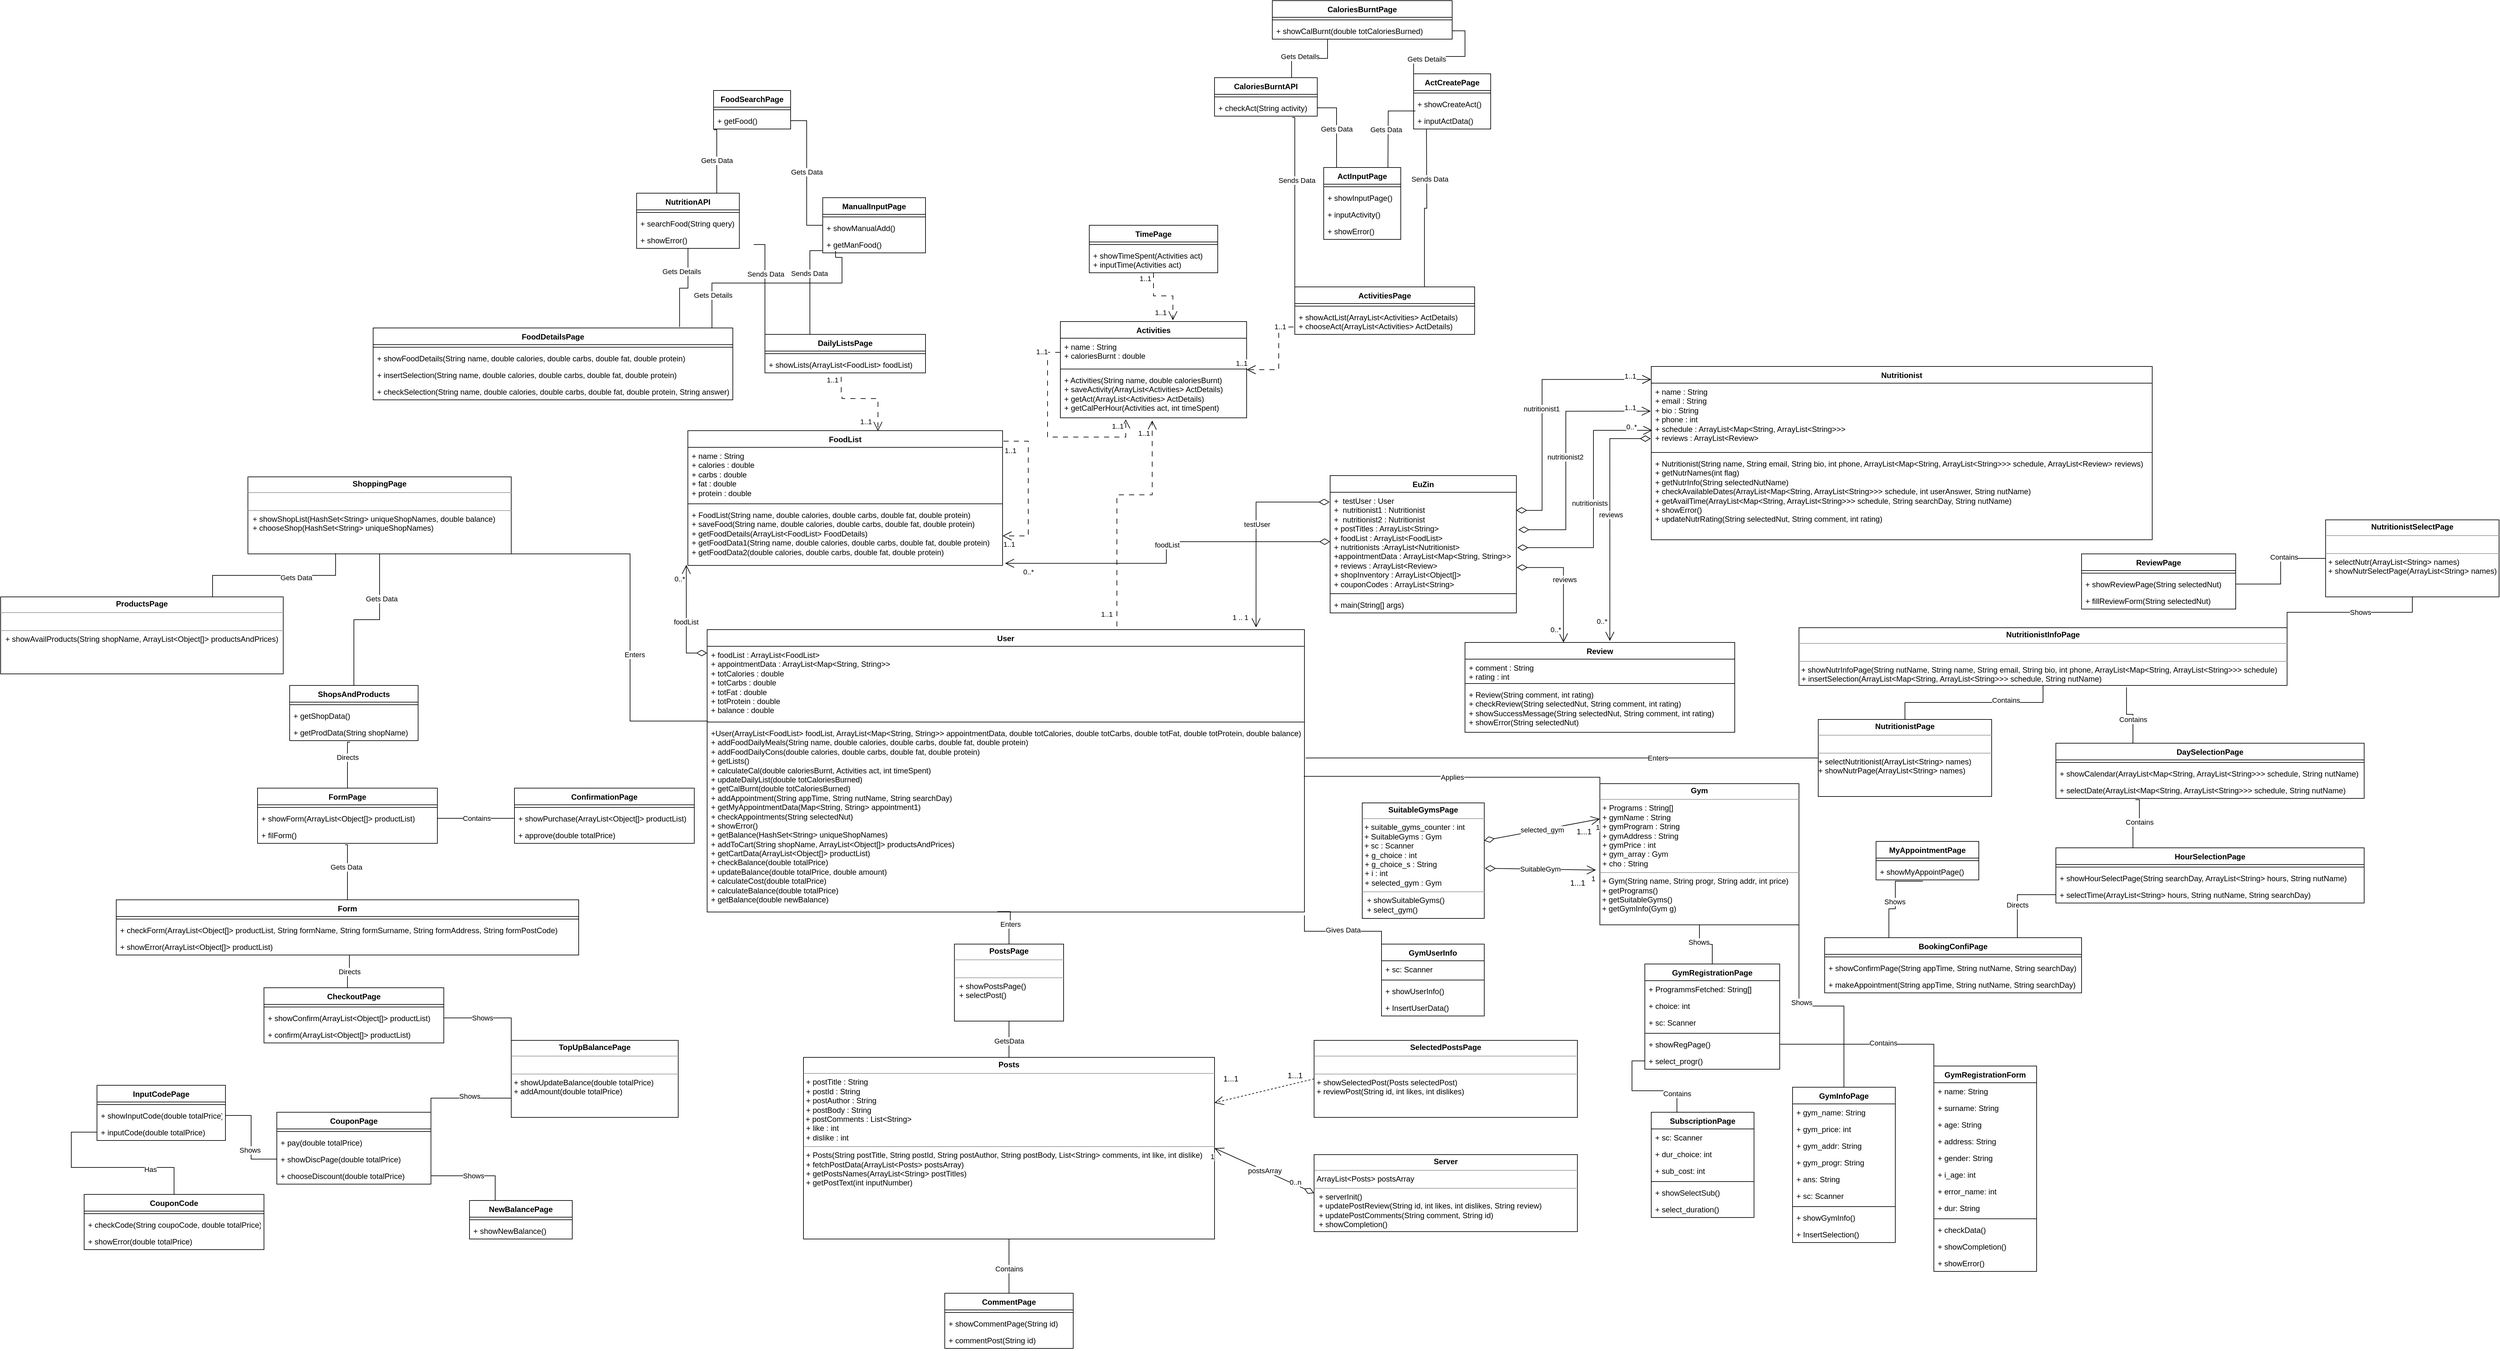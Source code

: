 <mxfile version="21.2.1" type="device">
  <diagram name="Page-1" id="Y7tIjvleiAUz3J2ncxbc">
    <mxGraphModel dx="3118" dy="820" grid="1" gridSize="10" guides="1" tooltips="1" connect="1" arrows="1" fold="1" page="1" pageScale="1" pageWidth="850" pageHeight="1100" math="0" shadow="0">
      <root>
        <mxCell id="0" />
        <mxCell id="1" parent="0" />
        <mxCell id="wvuLYlMB1L5y9bVPixZJ-1" value="User" style="swimlane;fontStyle=1;align=center;verticalAlign=top;childLayout=stackLayout;horizontal=1;startSize=26;horizontalStack=0;resizeParent=1;resizeParentMax=0;resizeLast=0;collapsible=1;marginBottom=0;whiteSpace=wrap;html=1;" parent="1" vertex="1">
          <mxGeometry x="80" y="1010" width="930" height="440" as="geometry" />
        </mxCell>
        <mxCell id="wvuLYlMB1L5y9bVPixZJ-2" value="+ foodList : ArrayList&amp;lt;FoodList&amp;gt;&lt;br&gt;+ appointmentData : ArrayList&amp;lt;Map&amp;lt;String, String&amp;gt;&amp;gt;&lt;br&gt;+ totCalories : double&lt;br&gt;+ totCarbs : double&lt;br&gt;+ totFat : double&lt;br&gt;+ totProtein : double&lt;br&gt;+ balance : double" style="text;strokeColor=none;fillColor=none;align=left;verticalAlign=top;spacingLeft=4;spacingRight=4;overflow=hidden;rotatable=0;points=[[0,0.5],[1,0.5]];portConstraint=eastwest;whiteSpace=wrap;html=1;" parent="wvuLYlMB1L5y9bVPixZJ-1" vertex="1">
          <mxGeometry y="26" width="930" height="114" as="geometry" />
        </mxCell>
        <mxCell id="wvuLYlMB1L5y9bVPixZJ-3" value="" style="line;strokeWidth=1;fillColor=none;align=left;verticalAlign=middle;spacingTop=-1;spacingLeft=3;spacingRight=3;rotatable=0;labelPosition=right;points=[];portConstraint=eastwest;strokeColor=inherit;" parent="wvuLYlMB1L5y9bVPixZJ-1" vertex="1">
          <mxGeometry y="140" width="930" height="8" as="geometry" />
        </mxCell>
        <mxCell id="wvuLYlMB1L5y9bVPixZJ-4" value="+User(ArrayList&amp;lt;FoodList&amp;gt; foodList, ArrayList&amp;lt;Map&amp;lt;String, String&amp;gt;&amp;gt; appointmentData, double totCalories, double totCarbs, double totFat, double totProtein, double balance)&lt;br&gt;+ addFoodDailyMeals(String name, double calories, double carbs, double fat, double protein)&lt;br&gt;+ addFoodDailyCons(double calories, double carbs, double fat, double protein)&lt;br&gt;+ getLists()&lt;br&gt;+ calculateCal(double caloriesBurnt, Activities act, int timeSpent)&lt;br&gt;+ updateDailyList(double totCaloriesBurned)&lt;br&gt;+ getCalBurnt(double totCaloriesBurned)&lt;br&gt;+ addAppointment(String appTime, String nutName, String searchDay)&lt;br&gt;+ getMyAppointmentData(Map&amp;lt;String, String&amp;gt; appointment1)&lt;br&gt;+ checkAppointments(String selectedNut)&lt;br&gt;+ showError()&lt;br&gt;+ getBalance(HashSet&amp;lt;String&amp;gt; uniqueShopNames)&lt;br&gt;+ addToCart(String shopName, ArrayList&amp;lt;Object[]&amp;gt; productsAndPrices)&lt;br&gt;+ getCartData(ArrayList&amp;lt;Object[]&amp;gt; productList)&lt;br&gt;+ checkBalance(double totalPrice)&lt;br&gt;+ updateBalance(double totalPrice, double amount)&lt;br&gt;+ calculateCost(double totalPrice)&lt;br&gt;+ calculateBalance(double totalPrice)&lt;br&gt;+ getBalance(double newBalance)" style="text;strokeColor=none;fillColor=none;align=left;verticalAlign=top;spacingLeft=4;spacingRight=4;overflow=hidden;rotatable=0;points=[[0,0.5],[1,0.5]];portConstraint=eastwest;whiteSpace=wrap;html=1;" parent="wvuLYlMB1L5y9bVPixZJ-1" vertex="1">
          <mxGeometry y="148" width="930" height="292" as="geometry" />
        </mxCell>
        <mxCell id="wvuLYlMB1L5y9bVPixZJ-5" value="Review" style="swimlane;fontStyle=1;align=center;verticalAlign=top;childLayout=stackLayout;horizontal=1;startSize=26;horizontalStack=0;resizeParent=1;resizeParentMax=0;resizeLast=0;collapsible=1;marginBottom=0;whiteSpace=wrap;html=1;" parent="1" vertex="1">
          <mxGeometry x="1260" y="1030" width="420" height="140" as="geometry" />
        </mxCell>
        <mxCell id="wvuLYlMB1L5y9bVPixZJ-6" value="+ comment : String&amp;nbsp;&lt;br&gt;+ rating : int" style="text;strokeColor=none;fillColor=none;align=left;verticalAlign=top;spacingLeft=4;spacingRight=4;overflow=hidden;rotatable=0;points=[[0,0.5],[1,0.5]];portConstraint=eastwest;whiteSpace=wrap;html=1;" parent="wvuLYlMB1L5y9bVPixZJ-5" vertex="1">
          <mxGeometry y="26" width="420" height="34" as="geometry" />
        </mxCell>
        <mxCell id="wvuLYlMB1L5y9bVPixZJ-7" value="" style="line;strokeWidth=1;fillColor=none;align=left;verticalAlign=middle;spacingTop=-1;spacingLeft=3;spacingRight=3;rotatable=0;labelPosition=right;points=[];portConstraint=eastwest;strokeColor=inherit;" parent="wvuLYlMB1L5y9bVPixZJ-5" vertex="1">
          <mxGeometry y="60" width="420" height="8" as="geometry" />
        </mxCell>
        <mxCell id="wvuLYlMB1L5y9bVPixZJ-8" value="+ Review(String comment, int rating)&lt;br&gt;+ checkReview(String selectedNut, String comment, int rating)&lt;br&gt;+ showSuccessMessage(String selectedNut, String comment, int rating)&lt;br&gt;+ showError(String selectedNut)" style="text;strokeColor=none;fillColor=none;align=left;verticalAlign=top;spacingLeft=4;spacingRight=4;overflow=hidden;rotatable=0;points=[[0,0.5],[1,0.5]];portConstraint=eastwest;whiteSpace=wrap;html=1;" parent="wvuLYlMB1L5y9bVPixZJ-5" vertex="1">
          <mxGeometry y="68" width="420" height="72" as="geometry" />
        </mxCell>
        <mxCell id="wvuLYlMB1L5y9bVPixZJ-9" value="Nutritionist" style="swimlane;fontStyle=1;align=center;verticalAlign=top;childLayout=stackLayout;horizontal=1;startSize=26;horizontalStack=0;resizeParent=1;resizeParentMax=0;resizeLast=0;collapsible=1;marginBottom=0;whiteSpace=wrap;html=1;" parent="1" vertex="1">
          <mxGeometry x="1550" y="600" width="780" height="270" as="geometry" />
        </mxCell>
        <mxCell id="wvuLYlMB1L5y9bVPixZJ-10" value="+ name : String&lt;br&gt;+ email : String&lt;br&gt;+ bio : String&lt;br&gt;+ phone : int&lt;br&gt;+ schedule : ArrayList&amp;lt;Map&amp;lt;String, ArrayList&amp;lt;String&amp;gt;&amp;gt;&amp;gt;&amp;nbsp;&lt;br&gt;+ reviews : ArrayList&amp;lt;Review&amp;gt;&amp;nbsp;" style="text;strokeColor=none;fillColor=none;align=left;verticalAlign=top;spacingLeft=4;spacingRight=4;overflow=hidden;rotatable=0;points=[[0,0.5],[1,0.5]];portConstraint=eastwest;whiteSpace=wrap;html=1;" parent="wvuLYlMB1L5y9bVPixZJ-9" vertex="1">
          <mxGeometry y="26" width="780" height="104" as="geometry" />
        </mxCell>
        <mxCell id="wvuLYlMB1L5y9bVPixZJ-11" value="" style="line;strokeWidth=1;fillColor=none;align=left;verticalAlign=middle;spacingTop=-1;spacingLeft=3;spacingRight=3;rotatable=0;labelPosition=right;points=[];portConstraint=eastwest;strokeColor=inherit;" parent="wvuLYlMB1L5y9bVPixZJ-9" vertex="1">
          <mxGeometry y="130" width="780" height="8" as="geometry" />
        </mxCell>
        <mxCell id="wvuLYlMB1L5y9bVPixZJ-12" value="+ Nutritionist(String name, String email, String bio, int phone, ArrayList&amp;lt;Map&amp;lt;String, ArrayList&amp;lt;String&amp;gt;&amp;gt;&amp;gt; schedule, ArrayList&amp;lt;Review&amp;gt; reviews)&lt;br&gt;+ getNutrNames(int flag)&lt;br&gt;+ getNutrInfo(String selectedNutName)&lt;br&gt;+ checkAvailableDates(ArrayList&amp;lt;Map&amp;lt;String, ArrayList&amp;lt;String&amp;gt;&amp;gt;&amp;gt; schedule, int userAnswer, String nutName)&lt;br&gt;+ getAvailTime(ArrayList&amp;lt;Map&amp;lt;String, ArrayList&amp;lt;String&amp;gt;&amp;gt;&amp;gt; schedule, String searchDay, String nutName)&lt;br&gt;+ showError()&lt;br&gt;+ updateNutrRating(String selectedNut, String comment, int rating)" style="text;strokeColor=none;fillColor=none;align=left;verticalAlign=top;spacingLeft=4;spacingRight=4;overflow=hidden;rotatable=0;points=[[0,0.5],[1,0.5]];portConstraint=eastwest;whiteSpace=wrap;html=1;" parent="wvuLYlMB1L5y9bVPixZJ-9" vertex="1">
          <mxGeometry y="138" width="780" height="132" as="geometry" />
        </mxCell>
        <mxCell id="wvuLYlMB1L5y9bVPixZJ-13" value="EuZin" style="swimlane;fontStyle=1;align=center;verticalAlign=top;childLayout=stackLayout;horizontal=1;startSize=26;horizontalStack=0;resizeParent=1;resizeParentMax=0;resizeLast=0;collapsible=1;marginBottom=0;whiteSpace=wrap;html=1;" parent="1" vertex="1">
          <mxGeometry x="1050" y="770" width="290" height="214" as="geometry" />
        </mxCell>
        <mxCell id="wvuLYlMB1L5y9bVPixZJ-14" value="+&amp;nbsp; testUser : User&lt;br&gt;+&amp;nbsp; nutritionist1 : Nutritionist&lt;br&gt;+&amp;nbsp; nutritionist2 : Nutritionist&lt;br&gt;+ postTitles&amp;nbsp;: ArrayList&amp;lt;String&amp;gt;&amp;nbsp;&lt;br&gt;+ foodList : ArrayList&amp;lt;FoodList&amp;gt;&amp;nbsp;&lt;br&gt;+ nutritionists :ArrayList&amp;lt;Nutritionist&amp;gt;&lt;br&gt;+appointmentData : ArrayList&amp;lt;Map&amp;lt;String, String&amp;gt;&amp;gt;&amp;nbsp;&lt;br&gt;+ reviews : ArrayList&amp;lt;Review&amp;gt;&amp;nbsp;&lt;br&gt;+ shopInventory : ArrayList&amp;lt;Object[]&amp;gt;&lt;br&gt;+ couponCodes :&amp;nbsp;ArrayList&amp;lt;String&amp;gt;" style="text;strokeColor=none;fillColor=none;align=left;verticalAlign=top;spacingLeft=4;spacingRight=4;overflow=hidden;rotatable=0;points=[[0,0.5],[1,0.5]];portConstraint=eastwest;whiteSpace=wrap;html=1;" parent="wvuLYlMB1L5y9bVPixZJ-13" vertex="1">
          <mxGeometry y="26" width="290" height="154" as="geometry" />
        </mxCell>
        <mxCell id="wvuLYlMB1L5y9bVPixZJ-15" value="" style="line;strokeWidth=1;fillColor=none;align=left;verticalAlign=middle;spacingTop=-1;spacingLeft=3;spacingRight=3;rotatable=0;labelPosition=right;points=[];portConstraint=eastwest;strokeColor=inherit;" parent="wvuLYlMB1L5y9bVPixZJ-13" vertex="1">
          <mxGeometry y="180" width="290" height="8" as="geometry" />
        </mxCell>
        <mxCell id="wvuLYlMB1L5y9bVPixZJ-16" value="+ main(String[] args)" style="text;strokeColor=none;fillColor=none;align=left;verticalAlign=top;spacingLeft=4;spacingRight=4;overflow=hidden;rotatable=0;points=[[0,0.5],[1,0.5]];portConstraint=eastwest;whiteSpace=wrap;html=1;" parent="wvuLYlMB1L5y9bVPixZJ-13" vertex="1">
          <mxGeometry y="188" width="290" height="26" as="geometry" />
        </mxCell>
        <mxCell id="wvuLYlMB1L5y9bVPixZJ-17" value="FoodList" style="swimlane;fontStyle=1;align=center;verticalAlign=top;childLayout=stackLayout;horizontal=1;startSize=26;horizontalStack=0;resizeParent=1;resizeParentMax=0;resizeLast=0;collapsible=1;marginBottom=0;whiteSpace=wrap;html=1;" parent="1" vertex="1">
          <mxGeometry x="50" y="700" width="490" height="210" as="geometry" />
        </mxCell>
        <mxCell id="wvuLYlMB1L5y9bVPixZJ-18" value="+ name : String&lt;br&gt;+ calories : double&lt;br&gt;+ carbs : double&lt;br&gt;+ fat : double&lt;br&gt;+ protein : double" style="text;strokeColor=none;fillColor=none;align=left;verticalAlign=top;spacingLeft=4;spacingRight=4;overflow=hidden;rotatable=0;points=[[0,0.5],[1,0.5]];portConstraint=eastwest;whiteSpace=wrap;html=1;" parent="wvuLYlMB1L5y9bVPixZJ-17" vertex="1">
          <mxGeometry y="26" width="490" height="84" as="geometry" />
        </mxCell>
        <mxCell id="wvuLYlMB1L5y9bVPixZJ-19" value="" style="line;strokeWidth=1;fillColor=none;align=left;verticalAlign=middle;spacingTop=-1;spacingLeft=3;spacingRight=3;rotatable=0;labelPosition=right;points=[];portConstraint=eastwest;strokeColor=inherit;" parent="wvuLYlMB1L5y9bVPixZJ-17" vertex="1">
          <mxGeometry y="110" width="490" height="8" as="geometry" />
        </mxCell>
        <mxCell id="wvuLYlMB1L5y9bVPixZJ-20" value="+ FoodList(String name, double calories, double carbs, double fat, double protein)&lt;br&gt;+ saveFood(String name, double calories, double carbs, double fat, double protein)&lt;br&gt;+ getFoodDetails(ArrayList&amp;lt;FoodList&amp;gt; FoodDetails)&lt;br&gt;+ getFoodData1(String name, double calories, double carbs, double fat, double protein)&lt;br&gt;+ getFoodData2(double calories, double carbs, double fat, double protein)" style="text;strokeColor=none;fillColor=none;align=left;verticalAlign=top;spacingLeft=4;spacingRight=4;overflow=hidden;rotatable=0;points=[[0,0.5],[1,0.5]];portConstraint=eastwest;whiteSpace=wrap;html=1;" parent="wvuLYlMB1L5y9bVPixZJ-17" vertex="1">
          <mxGeometry y="118" width="490" height="92" as="geometry" />
        </mxCell>
        <mxCell id="wvuLYlMB1L5y9bVPixZJ-81" value="" style="endArrow=open;html=1;endSize=12;startArrow=none;startSize=14;startFill=0;edgeStyle=orthogonalEdgeStyle;align=left;verticalAlign=bottom;rounded=0;dashed=1;dashPattern=8 8;entryX=1;entryY=0.5;entryDx=0;entryDy=0;exitX=1.003;exitY=0.078;exitDx=0;exitDy=0;exitPerimeter=0;" parent="wvuLYlMB1L5y9bVPixZJ-17" source="wvuLYlMB1L5y9bVPixZJ-17" target="wvuLYlMB1L5y9bVPixZJ-20" edge="1">
          <mxGeometry x="-0.69" y="23" relative="1" as="geometry">
            <mxPoint x="590" as="sourcePoint" />
            <mxPoint x="520" y="190" as="targetPoint" />
            <mxPoint as="offset" />
            <Array as="points">
              <mxPoint x="530" y="16" />
              <mxPoint x="530" y="164" />
            </Array>
          </mxGeometry>
        </mxCell>
        <mxCell id="wvuLYlMB1L5y9bVPixZJ-82" value="1..1" style="edgeLabel;html=1;align=center;verticalAlign=middle;resizable=0;points=[];" parent="wvuLYlMB1L5y9bVPixZJ-81" vertex="1" connectable="0">
          <mxGeometry x="0.885" y="-3" relative="1" as="geometry">
            <mxPoint x="-3" y="16" as="offset" />
          </mxGeometry>
        </mxCell>
        <mxCell id="wvuLYlMB1L5y9bVPixZJ-85" value="1..1" style="edgeLabel;html=1;align=center;verticalAlign=middle;resizable=0;points=[];" parent="wvuLYlMB1L5y9bVPixZJ-81" vertex="1" connectable="0">
          <mxGeometry x="-0.908" y="1" relative="1" as="geometry">
            <mxPoint y="15" as="offset" />
          </mxGeometry>
        </mxCell>
        <mxCell id="wvuLYlMB1L5y9bVPixZJ-21" value="DailyListsPage" style="swimlane;fontStyle=1;align=center;verticalAlign=top;childLayout=stackLayout;horizontal=1;startSize=26;horizontalStack=0;resizeParent=1;resizeParentMax=0;resizeLast=0;collapsible=1;marginBottom=0;whiteSpace=wrap;html=1;" parent="1" vertex="1">
          <mxGeometry x="170" y="550" width="250" height="60" as="geometry" />
        </mxCell>
        <mxCell id="wvuLYlMB1L5y9bVPixZJ-23" value="" style="line;strokeWidth=1;fillColor=none;align=left;verticalAlign=middle;spacingTop=-1;spacingLeft=3;spacingRight=3;rotatable=0;labelPosition=right;points=[];portConstraint=eastwest;strokeColor=inherit;" parent="wvuLYlMB1L5y9bVPixZJ-21" vertex="1">
          <mxGeometry y="26" width="250" height="8" as="geometry" />
        </mxCell>
        <mxCell id="wvuLYlMB1L5y9bVPixZJ-24" value="+ showLists(ArrayList&amp;lt;FoodList&amp;gt; foodList)" style="text;strokeColor=none;fillColor=none;align=left;verticalAlign=top;spacingLeft=4;spacingRight=4;overflow=hidden;rotatable=0;points=[[0,0.5],[1,0.5]];portConstraint=eastwest;whiteSpace=wrap;html=1;" parent="wvuLYlMB1L5y9bVPixZJ-21" vertex="1">
          <mxGeometry y="34" width="250" height="26" as="geometry" />
        </mxCell>
        <mxCell id="wvuLYlMB1L5y9bVPixZJ-25" value="TimePage" style="swimlane;fontStyle=1;align=center;verticalAlign=top;childLayout=stackLayout;horizontal=1;startSize=26;horizontalStack=0;resizeParent=1;resizeParentMax=0;resizeLast=0;collapsible=1;marginBottom=0;whiteSpace=wrap;html=1;" parent="1" vertex="1">
          <mxGeometry x="675" y="380" width="200" height="74" as="geometry" />
        </mxCell>
        <mxCell id="wvuLYlMB1L5y9bVPixZJ-27" value="" style="line;strokeWidth=1;fillColor=none;align=left;verticalAlign=middle;spacingTop=-1;spacingLeft=3;spacingRight=3;rotatable=0;labelPosition=right;points=[];portConstraint=eastwest;strokeColor=inherit;" parent="wvuLYlMB1L5y9bVPixZJ-25" vertex="1">
          <mxGeometry y="26" width="200" height="8" as="geometry" />
        </mxCell>
        <mxCell id="wvuLYlMB1L5y9bVPixZJ-28" value="+ showTimeSpent(Activities act)&lt;br&gt;+ inputTime(Activities act)" style="text;strokeColor=none;fillColor=none;align=left;verticalAlign=top;spacingLeft=4;spacingRight=4;overflow=hidden;rotatable=0;points=[[0,0.5],[1,0.5]];portConstraint=eastwest;whiteSpace=wrap;html=1;" parent="wvuLYlMB1L5y9bVPixZJ-25" vertex="1">
          <mxGeometry y="34" width="200" height="40" as="geometry" />
        </mxCell>
        <mxCell id="IvrF7fciz-I6WYttAjZU-182" style="edgeStyle=orthogonalEdgeStyle;rounded=0;orthogonalLoop=1;jettySize=auto;html=1;exitX=0.721;exitY=0.014;exitDx=0;exitDy=0;exitPerimeter=0;endArrow=none;endFill=0;" parent="1" source="wvuLYlMB1L5y9bVPixZJ-29" edge="1">
          <mxGeometry relative="1" as="geometry">
            <mxPoint x="1200" y="470" as="sourcePoint" />
            <mxPoint x="1200" y="230" as="targetPoint" />
          </mxGeometry>
        </mxCell>
        <mxCell id="IvrF7fciz-I6WYttAjZU-183" style="edgeStyle=orthogonalEdgeStyle;rounded=0;orthogonalLoop=1;jettySize=auto;html=1;exitX=0;exitY=0;exitDx=0;exitDy=0;entryX=0.756;entryY=1.077;entryDx=0;entryDy=0;entryPerimeter=0;endArrow=none;endFill=0;" parent="1" source="wvuLYlMB1L5y9bVPixZJ-29" target="IvrF7fciz-I6WYttAjZU-94" edge="1">
          <mxGeometry relative="1" as="geometry">
            <Array as="points">
              <mxPoint x="995" y="212" />
            </Array>
          </mxGeometry>
        </mxCell>
        <mxCell id="IvrF7fciz-I6WYttAjZU-184" value="Sends Data" style="edgeLabel;html=1;align=center;verticalAlign=middle;resizable=0;points=[];" parent="IvrF7fciz-I6WYttAjZU-183" vertex="1" connectable="0">
          <mxGeometry x="0.239" y="-3" relative="1" as="geometry">
            <mxPoint as="offset" />
          </mxGeometry>
        </mxCell>
        <mxCell id="wvuLYlMB1L5y9bVPixZJ-29" value="ActivitiesPage" style="swimlane;fontStyle=1;align=center;verticalAlign=top;childLayout=stackLayout;horizontal=1;startSize=26;horizontalStack=0;resizeParent=1;resizeParentMax=0;resizeLast=0;collapsible=1;marginBottom=0;whiteSpace=wrap;html=1;" parent="1" vertex="1">
          <mxGeometry x="995" y="476" width="280" height="74" as="geometry" />
        </mxCell>
        <mxCell id="wvuLYlMB1L5y9bVPixZJ-31" value="" style="line;strokeWidth=1;fillColor=none;align=left;verticalAlign=middle;spacingTop=-1;spacingLeft=3;spacingRight=3;rotatable=0;labelPosition=right;points=[];portConstraint=eastwest;strokeColor=inherit;" parent="wvuLYlMB1L5y9bVPixZJ-29" vertex="1">
          <mxGeometry y="26" width="280" height="8" as="geometry" />
        </mxCell>
        <mxCell id="wvuLYlMB1L5y9bVPixZJ-32" value="+ showActList(ArrayList&amp;lt;Activities&amp;gt; ActDetails)&lt;br&gt;+ chooseAct(ArrayList&amp;lt;Activities&amp;gt; ActDetails)" style="text;strokeColor=none;fillColor=none;align=left;verticalAlign=top;spacingLeft=4;spacingRight=4;overflow=hidden;rotatable=0;points=[[0,0.5],[1,0.5]];portConstraint=eastwest;whiteSpace=wrap;html=1;" parent="wvuLYlMB1L5y9bVPixZJ-29" vertex="1">
          <mxGeometry y="34" width="280" height="40" as="geometry" />
        </mxCell>
        <mxCell id="wvuLYlMB1L5y9bVPixZJ-33" value="Activities" style="swimlane;fontStyle=1;align=center;verticalAlign=top;childLayout=stackLayout;horizontal=1;startSize=26;horizontalStack=0;resizeParent=1;resizeParentMax=0;resizeLast=0;collapsible=1;marginBottom=0;whiteSpace=wrap;html=1;" parent="1" vertex="1">
          <mxGeometry x="630" y="530" width="290" height="150" as="geometry" />
        </mxCell>
        <mxCell id="wvuLYlMB1L5y9bVPixZJ-34" value="+ name : String&lt;br&gt;+ caloriesBurnt : double" style="text;strokeColor=none;fillColor=none;align=left;verticalAlign=top;spacingLeft=4;spacingRight=4;overflow=hidden;rotatable=0;points=[[0,0.5],[1,0.5]];portConstraint=eastwest;whiteSpace=wrap;html=1;" parent="wvuLYlMB1L5y9bVPixZJ-33" vertex="1">
          <mxGeometry y="26" width="290" height="44" as="geometry" />
        </mxCell>
        <mxCell id="wvuLYlMB1L5y9bVPixZJ-35" value="" style="line;strokeWidth=1;fillColor=none;align=left;verticalAlign=middle;spacingTop=-1;spacingLeft=3;spacingRight=3;rotatable=0;labelPosition=right;points=[];portConstraint=eastwest;strokeColor=inherit;" parent="wvuLYlMB1L5y9bVPixZJ-33" vertex="1">
          <mxGeometry y="70" width="290" height="8" as="geometry" />
        </mxCell>
        <mxCell id="wvuLYlMB1L5y9bVPixZJ-36" value="+ Activities(String name, double caloriesBurnt)&lt;br&gt;+ saveActivity(ArrayList&amp;lt;Activities&amp;gt; ActDetails)&lt;br&gt;+ getAct(ArrayList&amp;lt;Activities&amp;gt; ActDetails)&lt;br&gt;+ getCalPerHour(Activities act, int timeSpent)" style="text;strokeColor=none;fillColor=none;align=left;verticalAlign=top;spacingLeft=4;spacingRight=4;overflow=hidden;rotatable=0;points=[[0,0.5],[1,0.5]];portConstraint=eastwest;whiteSpace=wrap;html=1;" parent="wvuLYlMB1L5y9bVPixZJ-33" vertex="1">
          <mxGeometry y="78" width="290" height="72" as="geometry" />
        </mxCell>
        <mxCell id="wvuLYlMB1L5y9bVPixZJ-94" value="" style="endArrow=open;html=1;endSize=12;startArrow=none;startSize=14;startFill=0;edgeStyle=orthogonalEdgeStyle;align=left;verticalAlign=bottom;rounded=0;dashed=1;dashPattern=8 8;entryX=0.351;entryY=1.034;entryDx=0;entryDy=0;entryPerimeter=0;exitX=0;exitY=0.5;exitDx=0;exitDy=0;" parent="wvuLYlMB1L5y9bVPixZJ-33" source="wvuLYlMB1L5y9bVPixZJ-34" target="wvuLYlMB1L5y9bVPixZJ-36" edge="1">
          <mxGeometry x="-0.69" y="23" relative="1" as="geometry">
            <mxPoint x="120" y="170" as="sourcePoint" />
            <mxPoint x="97" y="284" as="targetPoint" />
            <mxPoint as="offset" />
            <Array as="points">
              <mxPoint x="-20" y="48" />
              <mxPoint x="-20" y="180" />
              <mxPoint x="102" y="180" />
            </Array>
          </mxGeometry>
        </mxCell>
        <mxCell id="wvuLYlMB1L5y9bVPixZJ-95" value="1..1" style="edgeLabel;html=1;align=center;verticalAlign=middle;resizable=0;points=[];" parent="wvuLYlMB1L5y9bVPixZJ-94" vertex="1" connectable="0">
          <mxGeometry x="0.885" y="-3" relative="1" as="geometry">
            <mxPoint x="-16" y="-7" as="offset" />
          </mxGeometry>
        </mxCell>
        <mxCell id="wvuLYlMB1L5y9bVPixZJ-96" value="1..1" style="edgeLabel;html=1;align=center;verticalAlign=middle;resizable=0;points=[];" parent="wvuLYlMB1L5y9bVPixZJ-94" vertex="1" connectable="0">
          <mxGeometry x="-0.908" y="1" relative="1" as="geometry">
            <mxPoint x="-15" y="-2" as="offset" />
          </mxGeometry>
        </mxCell>
        <mxCell id="wvuLYlMB1L5y9bVPixZJ-51" value="" style="endArrow=open;html=1;endSize=12;startArrow=diamondThin;startSize=14;startFill=0;edgeStyle=orthogonalEdgeStyle;align=left;verticalAlign=bottom;rounded=0;exitX=-0.003;exitY=0.099;exitDx=0;exitDy=0;exitPerimeter=0;entryX=0.919;entryY=-0.008;entryDx=0;entryDy=0;entryPerimeter=0;" parent="1" source="wvuLYlMB1L5y9bVPixZJ-14" target="wvuLYlMB1L5y9bVPixZJ-1" edge="1">
          <mxGeometry x="-0.812" y="-11" relative="1" as="geometry">
            <mxPoint x="840" y="880" as="sourcePoint" />
            <mxPoint x="1000" y="880" as="targetPoint" />
            <mxPoint as="offset" />
          </mxGeometry>
        </mxCell>
        <mxCell id="wvuLYlMB1L5y9bVPixZJ-52" value="1 .. 1" style="edgeLabel;html=1;align=center;verticalAlign=middle;resizable=0;points=[];" parent="wvuLYlMB1L5y9bVPixZJ-51" vertex="1" connectable="0">
          <mxGeometry x="0.885" y="-3" relative="1" as="geometry">
            <mxPoint x="-22" y="2" as="offset" />
          </mxGeometry>
        </mxCell>
        <mxCell id="wvuLYlMB1L5y9bVPixZJ-53" value="testUser" style="edgeLabel;html=1;align=center;verticalAlign=middle;resizable=0;points=[];" parent="wvuLYlMB1L5y9bVPixZJ-51" vertex="1" connectable="0">
          <mxGeometry x="-0.039" y="1" relative="1" as="geometry">
            <mxPoint as="offset" />
          </mxGeometry>
        </mxCell>
        <mxCell id="wvuLYlMB1L5y9bVPixZJ-54" value="" style="endArrow=open;html=1;endSize=12;startArrow=diamondThin;startSize=14;startFill=0;edgeStyle=orthogonalEdgeStyle;align=left;verticalAlign=bottom;rounded=0;exitX=1.002;exitY=0.761;exitDx=0;exitDy=0;exitPerimeter=0;entryX=0.365;entryY=0;entryDx=0;entryDy=0;entryPerimeter=0;" parent="1" source="wvuLYlMB1L5y9bVPixZJ-14" target="wvuLYlMB1L5y9bVPixZJ-5" edge="1">
          <mxGeometry x="-0.69" y="23" relative="1" as="geometry">
            <mxPoint x="1059" y="821" as="sourcePoint" />
            <mxPoint x="945" y="1016" as="targetPoint" />
            <mxPoint as="offset" />
          </mxGeometry>
        </mxCell>
        <mxCell id="wvuLYlMB1L5y9bVPixZJ-55" value="0..*" style="edgeLabel;html=1;align=center;verticalAlign=middle;resizable=0;points=[];" parent="wvuLYlMB1L5y9bVPixZJ-54" vertex="1" connectable="0">
          <mxGeometry x="0.885" y="-3" relative="1" as="geometry">
            <mxPoint x="-10" y="-9" as="offset" />
          </mxGeometry>
        </mxCell>
        <mxCell id="wvuLYlMB1L5y9bVPixZJ-56" value="reviews" style="edgeLabel;html=1;align=center;verticalAlign=middle;resizable=0;points=[];" parent="wvuLYlMB1L5y9bVPixZJ-54" vertex="1" connectable="0">
          <mxGeometry x="-0.039" y="1" relative="1" as="geometry">
            <mxPoint as="offset" />
          </mxGeometry>
        </mxCell>
        <mxCell id="wvuLYlMB1L5y9bVPixZJ-60" value="" style="endArrow=open;html=1;endSize=12;startArrow=diamondThin;startSize=14;startFill=0;edgeStyle=orthogonalEdgeStyle;align=left;verticalAlign=bottom;rounded=0;entryX=0.537;entryY=-0.017;entryDx=0;entryDy=0;entryPerimeter=0;exitX=-0.001;exitY=0.831;exitDx=0;exitDy=0;exitPerimeter=0;" parent="1" source="wvuLYlMB1L5y9bVPixZJ-10" target="wvuLYlMB1L5y9bVPixZJ-5" edge="1">
          <mxGeometry x="-0.69" y="23" relative="1" as="geometry">
            <mxPoint x="1420" y="760" as="sourcePoint" />
            <mxPoint x="1423" y="1040" as="targetPoint" />
            <mxPoint as="offset" />
          </mxGeometry>
        </mxCell>
        <mxCell id="wvuLYlMB1L5y9bVPixZJ-61" value="0..*" style="edgeLabel;html=1;align=center;verticalAlign=middle;resizable=0;points=[];" parent="wvuLYlMB1L5y9bVPixZJ-60" vertex="1" connectable="0">
          <mxGeometry x="0.885" y="-3" relative="1" as="geometry">
            <mxPoint x="-10" y="-9" as="offset" />
          </mxGeometry>
        </mxCell>
        <mxCell id="wvuLYlMB1L5y9bVPixZJ-62" value="reviews" style="edgeLabel;html=1;align=center;verticalAlign=middle;resizable=0;points=[];" parent="wvuLYlMB1L5y9bVPixZJ-60" vertex="1" connectable="0">
          <mxGeometry x="-0.039" y="1" relative="1" as="geometry">
            <mxPoint as="offset" />
          </mxGeometry>
        </mxCell>
        <mxCell id="wvuLYlMB1L5y9bVPixZJ-63" value="" style="endArrow=open;html=1;endSize=12;startArrow=diamondThin;startSize=14;startFill=0;edgeStyle=orthogonalEdgeStyle;align=left;verticalAlign=bottom;rounded=0;exitX=1.005;exitY=0.56;exitDx=0;exitDy=0;exitPerimeter=0;entryX=0.002;entryY=0.707;entryDx=0;entryDy=0;entryPerimeter=0;" parent="1" source="wvuLYlMB1L5y9bVPixZJ-14" target="wvuLYlMB1L5y9bVPixZJ-10" edge="1">
          <mxGeometry x="-0.69" y="23" relative="1" as="geometry">
            <mxPoint x="1340" y="630" as="sourcePoint" />
            <mxPoint x="1530" y="670" as="targetPoint" />
            <mxPoint as="offset" />
            <Array as="points">
              <mxPoint x="1460" y="882" />
              <mxPoint x="1460" y="700" />
            </Array>
          </mxGeometry>
        </mxCell>
        <mxCell id="wvuLYlMB1L5y9bVPixZJ-64" value="0..*" style="edgeLabel;html=1;align=center;verticalAlign=middle;resizable=0;points=[];" parent="wvuLYlMB1L5y9bVPixZJ-63" vertex="1" connectable="0">
          <mxGeometry x="0.885" y="-3" relative="1" as="geometry">
            <mxPoint x="-10" y="-9" as="offset" />
          </mxGeometry>
        </mxCell>
        <mxCell id="wvuLYlMB1L5y9bVPixZJ-65" value="nutritionists" style="edgeLabel;html=1;align=center;verticalAlign=middle;resizable=0;points=[];" parent="wvuLYlMB1L5y9bVPixZJ-63" vertex="1" connectable="0">
          <mxGeometry x="-0.039" y="1" relative="1" as="geometry">
            <mxPoint x="-5" as="offset" />
          </mxGeometry>
        </mxCell>
        <mxCell id="wvuLYlMB1L5y9bVPixZJ-69" value="" style="endArrow=open;html=1;endSize=12;startArrow=diamondThin;startSize=14;startFill=0;edgeStyle=orthogonalEdgeStyle;align=left;verticalAlign=bottom;rounded=0;entryX=-0.001;entryY=0.42;entryDx=0;entryDy=0;entryPerimeter=0;exitX=1.011;exitY=0.379;exitDx=0;exitDy=0;exitPerimeter=0;" parent="1" source="wvuLYlMB1L5y9bVPixZJ-14" target="wvuLYlMB1L5y9bVPixZJ-10" edge="1">
          <mxGeometry x="-0.69" y="23" relative="1" as="geometry">
            <mxPoint x="1360" y="840" as="sourcePoint" />
            <mxPoint x="1545.46" y="670.096" as="targetPoint" />
            <mxPoint as="offset" />
            <Array as="points">
              <mxPoint x="1417" y="854" />
              <mxPoint x="1417" y="670" />
            </Array>
          </mxGeometry>
        </mxCell>
        <mxCell id="wvuLYlMB1L5y9bVPixZJ-70" value="1..1" style="edgeLabel;html=1;align=center;verticalAlign=middle;resizable=0;points=[];" parent="wvuLYlMB1L5y9bVPixZJ-69" vertex="1" connectable="0">
          <mxGeometry x="0.885" y="-3" relative="1" as="geometry">
            <mxPoint x="-10" y="-9" as="offset" />
          </mxGeometry>
        </mxCell>
        <mxCell id="wvuLYlMB1L5y9bVPixZJ-71" value="nutritionist2" style="edgeLabel;html=1;align=center;verticalAlign=middle;resizable=0;points=[];" parent="wvuLYlMB1L5y9bVPixZJ-69" vertex="1" connectable="0">
          <mxGeometry x="-0.039" y="1" relative="1" as="geometry">
            <mxPoint as="offset" />
          </mxGeometry>
        </mxCell>
        <mxCell id="wvuLYlMB1L5y9bVPixZJ-75" value="" style="endArrow=open;html=1;endSize=12;startArrow=diamondThin;startSize=14;startFill=0;edgeStyle=orthogonalEdgeStyle;align=left;verticalAlign=bottom;rounded=0;entryX=0;entryY=0.075;entryDx=0;entryDy=0;entryPerimeter=0;exitX=0.999;exitY=0.183;exitDx=0;exitDy=0;exitPerimeter=0;" parent="1" source="wvuLYlMB1L5y9bVPixZJ-14" target="wvuLYlMB1L5y9bVPixZJ-9" edge="1">
          <mxGeometry x="-0.69" y="23" relative="1" as="geometry">
            <mxPoint x="1370" y="800" as="sourcePoint" />
            <mxPoint x="1423" y="1040" as="targetPoint" />
            <mxPoint as="offset" />
            <Array as="points">
              <mxPoint x="1380" y="824" />
              <mxPoint x="1380" y="620" />
            </Array>
          </mxGeometry>
        </mxCell>
        <mxCell id="wvuLYlMB1L5y9bVPixZJ-76" value="1..1" style="edgeLabel;html=1;align=center;verticalAlign=middle;resizable=0;points=[];" parent="wvuLYlMB1L5y9bVPixZJ-75" vertex="1" connectable="0">
          <mxGeometry x="0.885" y="-3" relative="1" as="geometry">
            <mxPoint x="-10" y="-9" as="offset" />
          </mxGeometry>
        </mxCell>
        <mxCell id="wvuLYlMB1L5y9bVPixZJ-77" value="nutritionist1" style="edgeLabel;html=1;align=center;verticalAlign=middle;resizable=0;points=[];" parent="wvuLYlMB1L5y9bVPixZJ-75" vertex="1" connectable="0">
          <mxGeometry x="-0.039" y="1" relative="1" as="geometry">
            <mxPoint as="offset" />
          </mxGeometry>
        </mxCell>
        <mxCell id="wvuLYlMB1L5y9bVPixZJ-78" value="" style="endArrow=open;html=1;endSize=12;startArrow=diamondThin;startSize=14;startFill=0;edgeStyle=orthogonalEdgeStyle;align=left;verticalAlign=bottom;rounded=0;exitX=0;exitY=0.092;exitDx=0;exitDy=0;exitPerimeter=0;entryX=-0.005;entryY=0.991;entryDx=0;entryDy=0;entryPerimeter=0;" parent="1" source="wvuLYlMB1L5y9bVPixZJ-2" target="wvuLYlMB1L5y9bVPixZJ-20" edge="1">
          <mxGeometry x="-0.69" y="23" relative="1" as="geometry">
            <mxPoint x="70" y="1050" as="sourcePoint" />
            <mxPoint y="950" as="targetPoint" />
            <mxPoint as="offset" />
          </mxGeometry>
        </mxCell>
        <mxCell id="wvuLYlMB1L5y9bVPixZJ-79" value="0..*" style="edgeLabel;html=1;align=center;verticalAlign=middle;resizable=0;points=[];" parent="wvuLYlMB1L5y9bVPixZJ-78" vertex="1" connectable="0">
          <mxGeometry x="0.885" y="-3" relative="1" as="geometry">
            <mxPoint x="-14" y="12" as="offset" />
          </mxGeometry>
        </mxCell>
        <mxCell id="wvuLYlMB1L5y9bVPixZJ-80" value="foodList" style="edgeLabel;html=1;align=center;verticalAlign=middle;resizable=0;points=[];" parent="wvuLYlMB1L5y9bVPixZJ-78" vertex="1" connectable="0">
          <mxGeometry x="-0.039" y="1" relative="1" as="geometry">
            <mxPoint as="offset" />
          </mxGeometry>
        </mxCell>
        <mxCell id="wvuLYlMB1L5y9bVPixZJ-87" value="" style="endArrow=open;html=1;endSize=12;startArrow=none;startSize=14;startFill=0;edgeStyle=orthogonalEdgeStyle;align=left;verticalAlign=bottom;rounded=0;dashed=1;dashPattern=8 8;entryX=0.604;entryY=0.002;entryDx=0;entryDy=0;exitX=0.475;exitY=1.237;exitDx=0;exitDy=0;exitPerimeter=0;entryPerimeter=0;" parent="1" source="wvuLYlMB1L5y9bVPixZJ-24" target="wvuLYlMB1L5y9bVPixZJ-17" edge="1">
          <mxGeometry x="-0.69" y="23" relative="1" as="geometry">
            <mxPoint x="550" y="726" as="sourcePoint" />
            <mxPoint x="550" y="874" as="targetPoint" />
            <mxPoint as="offset" />
            <Array as="points">
              <mxPoint x="289" y="640" />
              <mxPoint x="290" y="640" />
              <mxPoint x="290" y="650" />
              <mxPoint x="346" y="650" />
            </Array>
          </mxGeometry>
        </mxCell>
        <mxCell id="wvuLYlMB1L5y9bVPixZJ-88" value="1..1" style="edgeLabel;html=1;align=center;verticalAlign=middle;resizable=0;points=[];" parent="wvuLYlMB1L5y9bVPixZJ-87" vertex="1" connectable="0">
          <mxGeometry x="0.885" y="-3" relative="1" as="geometry">
            <mxPoint x="-16" y="-7" as="offset" />
          </mxGeometry>
        </mxCell>
        <mxCell id="wvuLYlMB1L5y9bVPixZJ-89" value="1..1" style="edgeLabel;html=1;align=center;verticalAlign=middle;resizable=0;points=[];" parent="wvuLYlMB1L5y9bVPixZJ-87" vertex="1" connectable="0">
          <mxGeometry x="-0.908" y="1" relative="1" as="geometry">
            <mxPoint x="-15" y="-2" as="offset" />
          </mxGeometry>
        </mxCell>
        <mxCell id="wvuLYlMB1L5y9bVPixZJ-90" value="" style="endArrow=open;html=1;endSize=12;startArrow=diamondThin;startSize=14;startFill=0;edgeStyle=orthogonalEdgeStyle;align=left;verticalAlign=bottom;rounded=0;exitX=0;exitY=0.5;exitDx=0;exitDy=0;entryX=1.008;entryY=0.964;entryDx=0;entryDy=0;entryPerimeter=0;" parent="1" source="wvuLYlMB1L5y9bVPixZJ-14" target="wvuLYlMB1L5y9bVPixZJ-20" edge="1">
          <mxGeometry x="-0.812" y="-11" relative="1" as="geometry">
            <mxPoint x="954" y="740" as="sourcePoint" />
            <mxPoint x="840" y="935" as="targetPoint" />
            <mxPoint as="offset" />
          </mxGeometry>
        </mxCell>
        <mxCell id="wvuLYlMB1L5y9bVPixZJ-91" value="0..*" style="edgeLabel;html=1;align=center;verticalAlign=middle;resizable=0;points=[];" parent="wvuLYlMB1L5y9bVPixZJ-90" vertex="1" connectable="0">
          <mxGeometry x="0.885" y="-3" relative="1" as="geometry">
            <mxPoint x="5" y="16" as="offset" />
          </mxGeometry>
        </mxCell>
        <mxCell id="wvuLYlMB1L5y9bVPixZJ-92" value="foodList" style="edgeLabel;html=1;align=center;verticalAlign=middle;resizable=0;points=[];" parent="wvuLYlMB1L5y9bVPixZJ-90" vertex="1" connectable="0">
          <mxGeometry x="-0.039" y="1" relative="1" as="geometry">
            <mxPoint as="offset" />
          </mxGeometry>
        </mxCell>
        <mxCell id="wvuLYlMB1L5y9bVPixZJ-97" value="" style="endArrow=open;html=1;endSize=12;startArrow=none;startSize=14;startFill=0;edgeStyle=orthogonalEdgeStyle;align=left;verticalAlign=bottom;rounded=0;dashed=1;dashPattern=8 8;exitX=-0.007;exitY=0.712;exitDx=0;exitDy=0;exitPerimeter=0;entryX=1;entryY=0.5;entryDx=0;entryDy=0;" parent="1" source="wvuLYlMB1L5y9bVPixZJ-32" target="wvuLYlMB1L5y9bVPixZJ-33" edge="1">
          <mxGeometry x="-0.69" y="23" relative="1" as="geometry">
            <mxPoint x="640" y="588" as="sourcePoint" />
            <mxPoint x="940" y="650" as="targetPoint" />
            <mxPoint as="offset" />
            <Array as="points">
              <mxPoint x="970" y="538" />
              <mxPoint x="970" y="605" />
            </Array>
          </mxGeometry>
        </mxCell>
        <mxCell id="wvuLYlMB1L5y9bVPixZJ-98" value="1..1" style="edgeLabel;html=1;align=center;verticalAlign=middle;resizable=0;points=[];" parent="wvuLYlMB1L5y9bVPixZJ-97" vertex="1" connectable="0">
          <mxGeometry x="0.885" y="-3" relative="1" as="geometry">
            <mxPoint x="-16" y="-7" as="offset" />
          </mxGeometry>
        </mxCell>
        <mxCell id="wvuLYlMB1L5y9bVPixZJ-99" value="1..1" style="edgeLabel;html=1;align=center;verticalAlign=middle;resizable=0;points=[];" parent="wvuLYlMB1L5y9bVPixZJ-97" vertex="1" connectable="0">
          <mxGeometry x="-0.908" y="1" relative="1" as="geometry">
            <mxPoint x="-15" y="-2" as="offset" />
          </mxGeometry>
        </mxCell>
        <mxCell id="wvuLYlMB1L5y9bVPixZJ-100" value="" style="endArrow=open;html=1;endSize=12;startArrow=none;startSize=14;startFill=0;edgeStyle=orthogonalEdgeStyle;align=left;verticalAlign=bottom;rounded=0;dashed=1;dashPattern=8 8;exitX=0.5;exitY=1;exitDx=0;exitDy=0;entryX=0.604;entryY=-0.013;entryDx=0;entryDy=0;entryPerimeter=0;" parent="1" source="wvuLYlMB1L5y9bVPixZJ-25" target="wvuLYlMB1L5y9bVPixZJ-33" edge="1">
          <mxGeometry x="-0.69" y="23" relative="1" as="geometry">
            <mxPoint x="1003" y="548" as="sourcePoint" />
            <mxPoint x="930" y="615" as="targetPoint" />
            <mxPoint as="offset" />
            <Array as="points">
              <mxPoint x="775" y="490" />
              <mxPoint x="805" y="490" />
            </Array>
          </mxGeometry>
        </mxCell>
        <mxCell id="wvuLYlMB1L5y9bVPixZJ-101" value="1..1" style="edgeLabel;html=1;align=center;verticalAlign=middle;resizable=0;points=[];" parent="wvuLYlMB1L5y9bVPixZJ-100" vertex="1" connectable="0">
          <mxGeometry x="0.885" y="-3" relative="1" as="geometry">
            <mxPoint x="-16" y="-7" as="offset" />
          </mxGeometry>
        </mxCell>
        <mxCell id="wvuLYlMB1L5y9bVPixZJ-102" value="1..1" style="edgeLabel;html=1;align=center;verticalAlign=middle;resizable=0;points=[];" parent="wvuLYlMB1L5y9bVPixZJ-100" vertex="1" connectable="0">
          <mxGeometry x="-0.908" y="1" relative="1" as="geometry">
            <mxPoint x="-14" y="4" as="offset" />
          </mxGeometry>
        </mxCell>
        <mxCell id="wvuLYlMB1L5y9bVPixZJ-103" value="" style="endArrow=open;html=1;endSize=12;startArrow=none;startSize=14;startFill=0;edgeStyle=orthogonalEdgeStyle;align=left;verticalAlign=bottom;rounded=0;dashed=1;dashPattern=8 8;entryX=0.493;entryY=1.059;entryDx=0;entryDy=0;entryPerimeter=0;exitX=0.686;exitY=-0.011;exitDx=0;exitDy=0;exitPerimeter=0;" parent="1" source="wvuLYlMB1L5y9bVPixZJ-1" target="wvuLYlMB1L5y9bVPixZJ-36" edge="1">
          <mxGeometry x="-0.69" y="23" relative="1" as="geometry">
            <mxPoint x="640" y="588" as="sourcePoint" />
            <mxPoint x="742" y="692" as="targetPoint" />
            <mxPoint as="offset" />
            <Array as="points">
              <mxPoint x="718" y="800" />
              <mxPoint x="773" y="800" />
            </Array>
          </mxGeometry>
        </mxCell>
        <mxCell id="wvuLYlMB1L5y9bVPixZJ-104" value="1..1" style="edgeLabel;html=1;align=center;verticalAlign=middle;resizable=0;points=[];" parent="wvuLYlMB1L5y9bVPixZJ-103" vertex="1" connectable="0">
          <mxGeometry x="0.885" y="-3" relative="1" as="geometry">
            <mxPoint x="-16" y="-2" as="offset" />
          </mxGeometry>
        </mxCell>
        <mxCell id="wvuLYlMB1L5y9bVPixZJ-105" value="1..1" style="edgeLabel;html=1;align=center;verticalAlign=middle;resizable=0;points=[];" parent="wvuLYlMB1L5y9bVPixZJ-103" vertex="1" connectable="0">
          <mxGeometry x="-0.908" y="1" relative="1" as="geometry">
            <mxPoint x="-15" y="-2" as="offset" />
          </mxGeometry>
        </mxCell>
        <mxCell id="IvrF7fciz-I6WYttAjZU-231" style="edgeStyle=orthogonalEdgeStyle;rounded=0;orthogonalLoop=1;jettySize=auto;html=1;exitX=0;exitY=0.5;exitDx=0;exitDy=0;entryX=1;entryY=0.5;entryDx=0;entryDy=0;endArrow=none;endFill=0;" parent="1" source="IvrF7fciz-I6WYttAjZU-1" target="IvrF7fciz-I6WYttAjZU-147" edge="1">
          <mxGeometry relative="1" as="geometry" />
        </mxCell>
        <mxCell id="IvrF7fciz-I6WYttAjZU-232" value="Contains" style="edgeLabel;html=1;align=center;verticalAlign=middle;resizable=0;points=[];" parent="IvrF7fciz-I6WYttAjZU-231" vertex="1" connectable="0">
          <mxGeometry x="-0.286" y="-2" relative="1" as="geometry">
            <mxPoint x="-1" as="offset" />
          </mxGeometry>
        </mxCell>
        <mxCell id="IvrF7fciz-I6WYttAjZU-1" value="&lt;p style=&quot;margin:0px;margin-top:4px;text-align:center;&quot;&gt;&lt;b&gt;NutritionistSelectPage&lt;/b&gt;&lt;/p&gt;&lt;hr size=&quot;1&quot;&gt;&lt;p style=&quot;margin:0px;margin-left:4px;&quot;&gt;&lt;br&gt;&lt;/p&gt;&lt;hr size=&quot;1&quot;&gt;&lt;p style=&quot;margin:0px;margin-left:4px;&quot;&gt;+ selectNutr(ArrayList&amp;lt;String&amp;gt; names)&lt;br&gt;&lt;/p&gt;&lt;p style=&quot;margin:0px;margin-left:4px;&quot;&gt;+ showNutrSelectPage(ArrayList&amp;lt;String&amp;gt; names)&lt;br&gt;&lt;/p&gt;" style="verticalAlign=top;align=left;overflow=fill;fontSize=12;fontFamily=Helvetica;html=1;whiteSpace=wrap;" parent="1" vertex="1">
          <mxGeometry x="2600" y="839" width="270" height="120" as="geometry" />
        </mxCell>
        <mxCell id="IvrF7fciz-I6WYttAjZU-217" style="edgeStyle=orthogonalEdgeStyle;rounded=0;orthogonalLoop=1;jettySize=auto;html=1;exitX=0;exitY=0.5;exitDx=0;exitDy=0;entryX=1.002;entryY=0.178;entryDx=0;entryDy=0;entryPerimeter=0;endArrow=none;endFill=0;" parent="1" source="IvrF7fciz-I6WYttAjZU-2" target="wvuLYlMB1L5y9bVPixZJ-4" edge="1">
          <mxGeometry relative="1" as="geometry" />
        </mxCell>
        <mxCell id="IvrF7fciz-I6WYttAjZU-218" value="Enters" style="edgeLabel;html=1;align=center;verticalAlign=middle;resizable=0;points=[];" parent="IvrF7fciz-I6WYttAjZU-217" vertex="1" connectable="0">
          <mxGeometry x="-0.446" y="-3" relative="1" as="geometry">
            <mxPoint x="-29" y="3" as="offset" />
          </mxGeometry>
        </mxCell>
        <mxCell id="IvrF7fciz-I6WYttAjZU-219" style="edgeStyle=orthogonalEdgeStyle;rounded=0;orthogonalLoop=1;jettySize=auto;html=1;exitX=0.5;exitY=0;exitDx=0;exitDy=0;endArrow=none;endFill=0;" parent="1" source="IvrF7fciz-I6WYttAjZU-2" target="IvrF7fciz-I6WYttAjZU-3" edge="1">
          <mxGeometry relative="1" as="geometry" />
        </mxCell>
        <mxCell id="IvrF7fciz-I6WYttAjZU-220" value="Contains" style="edgeLabel;html=1;align=center;verticalAlign=middle;resizable=0;points=[];" parent="IvrF7fciz-I6WYttAjZU-219" vertex="1" connectable="0">
          <mxGeometry x="0.367" y="4" relative="1" as="geometry">
            <mxPoint as="offset" />
          </mxGeometry>
        </mxCell>
        <mxCell id="IvrF7fciz-I6WYttAjZU-2" value="&lt;p style=&quot;margin:0px;margin-top:4px;text-align:center;&quot;&gt;&lt;b&gt;NutritionistPage&lt;/b&gt;&lt;/p&gt;&lt;hr size=&quot;1&quot;&gt;&lt;p style=&quot;margin:0px;margin-left:4px;&quot;&gt;&lt;br&gt;&lt;/p&gt;&lt;hr size=&quot;1&quot;&gt;+ selectNutritionist(ArrayList&amp;lt;String&amp;gt; names)&amp;nbsp; &amp;nbsp; &lt;br&gt;&lt;span style=&quot;background-color: initial;&quot;&gt;+ showNutrPage(ArrayList&amp;lt;String&amp;gt; names)&lt;/span&gt;" style="verticalAlign=top;align=left;overflow=fill;fontSize=12;fontFamily=Helvetica;html=1;whiteSpace=wrap;" parent="1" vertex="1">
          <mxGeometry x="1810" y="1150" width="270" height="120" as="geometry" />
        </mxCell>
        <mxCell id="IvrF7fciz-I6WYttAjZU-229" style="edgeStyle=orthogonalEdgeStyle;rounded=0;orthogonalLoop=1;jettySize=auto;html=1;exitX=1;exitY=0;exitDx=0;exitDy=0;endArrow=none;endFill=0;" parent="1" source="IvrF7fciz-I6WYttAjZU-3" target="IvrF7fciz-I6WYttAjZU-1" edge="1">
          <mxGeometry relative="1" as="geometry" />
        </mxCell>
        <mxCell id="IvrF7fciz-I6WYttAjZU-230" value="Shows" style="edgeLabel;html=1;align=center;verticalAlign=middle;resizable=0;points=[];" parent="IvrF7fciz-I6WYttAjZU-229" vertex="1" connectable="0">
          <mxGeometry x="0.13" relative="1" as="geometry">
            <mxPoint as="offset" />
          </mxGeometry>
        </mxCell>
        <mxCell id="IvrF7fciz-I6WYttAjZU-3" value="&lt;p style=&quot;margin:0px;margin-top:4px;text-align:center;&quot;&gt;&lt;b&gt;NutritionistInfoPage&lt;/b&gt;&lt;/p&gt;&lt;hr size=&quot;1&quot;&gt;&lt;p style=&quot;margin:0px;margin-left:4px;&quot;&gt;&lt;br&gt;&lt;/p&gt;&lt;hr size=&quot;1&quot;&gt;&amp;nbsp;+ showNutrInfoPage(String nutName, String name, String email, String bio, int phone, ArrayList&amp;lt;Map&amp;lt;String, ArrayList&amp;lt;String&amp;gt;&amp;gt;&amp;gt; schedule)&amp;nbsp;&lt;p style=&quot;margin:0px;margin-left:4px;&quot;&gt;+ insertSelection(ArrayList&amp;lt;Map&amp;lt;String, ArrayList&amp;lt;String&amp;gt;&amp;gt;&amp;gt; schedule, String nutName)&lt;br&gt;&lt;/p&gt;" style="verticalAlign=top;align=left;overflow=fill;fontSize=12;fontFamily=Helvetica;html=1;whiteSpace=wrap;" parent="1" vertex="1">
          <mxGeometry x="1780" y="1007" width="760" height="90" as="geometry" />
        </mxCell>
        <mxCell id="IvrF7fciz-I6WYttAjZU-198" style="edgeStyle=orthogonalEdgeStyle;rounded=0;orthogonalLoop=1;jettySize=auto;html=1;exitX=1;exitY=1;exitDx=0;exitDy=0;entryX=0.001;entryY=1.022;entryDx=0;entryDy=0;entryPerimeter=0;endArrow=none;endFill=0;" parent="1" source="IvrF7fciz-I6WYttAjZU-4" target="wvuLYlMB1L5y9bVPixZJ-2" edge="1">
          <mxGeometry relative="1" as="geometry">
            <Array as="points">
              <mxPoint x="-40" y="892" />
              <mxPoint x="-40" y="1153" />
            </Array>
          </mxGeometry>
        </mxCell>
        <mxCell id="IvrF7fciz-I6WYttAjZU-199" value="Enters" style="edgeLabel;html=1;align=center;verticalAlign=middle;resizable=0;points=[];" parent="IvrF7fciz-I6WYttAjZU-198" vertex="1" connectable="0">
          <mxGeometry x="0.212" y="-4" relative="1" as="geometry">
            <mxPoint x="11" y="-2" as="offset" />
          </mxGeometry>
        </mxCell>
        <mxCell id="IvrF7fciz-I6WYttAjZU-4" value="&lt;p style=&quot;margin:0px;margin-top:4px;text-align:center;&quot;&gt;&lt;b&gt;ShoppingPage&lt;/b&gt;&lt;/p&gt;&lt;hr size=&quot;1&quot;&gt;&lt;p style=&quot;margin:0px;margin-left:4px;&quot;&gt;&lt;br&gt;&lt;/p&gt;&lt;hr size=&quot;1&quot;&gt;&lt;p style=&quot;margin:0px;margin-left:4px;&quot;&gt;&amp;nbsp;+ showShopList(HashSet&amp;lt;String&amp;gt; uniqueShopNames, double balance)&lt;br&gt;&lt;/p&gt;&lt;p style=&quot;margin:0px;margin-left:4px;&quot;&gt;&amp;nbsp;+ chooseShop(HashSet&amp;lt;String&amp;gt; uniqueShopNames)&lt;br&gt;&lt;/p&gt;" style="verticalAlign=top;align=left;overflow=fill;fontSize=12;fontFamily=Helvetica;html=1;whiteSpace=wrap;" parent="1" vertex="1">
          <mxGeometry x="-635" y="772" width="410" height="120" as="geometry" />
        </mxCell>
        <mxCell id="IvrF7fciz-I6WYttAjZU-191" style="edgeStyle=orthogonalEdgeStyle;rounded=0;orthogonalLoop=1;jettySize=auto;html=1;exitX=0.75;exitY=0;exitDx=0;exitDy=0;entryX=0.333;entryY=0.994;entryDx=0;entryDy=0;entryPerimeter=0;endArrow=none;endFill=0;" parent="1" source="IvrF7fciz-I6WYttAjZU-5" target="IvrF7fciz-I6WYttAjZU-4" edge="1">
          <mxGeometry relative="1" as="geometry">
            <mxPoint x="-510" y="897" as="targetPoint" />
          </mxGeometry>
        </mxCell>
        <mxCell id="IvrF7fciz-I6WYttAjZU-193" value="Gets Data" style="edgeLabel;html=1;align=center;verticalAlign=middle;resizable=0;points=[];" parent="IvrF7fciz-I6WYttAjZU-191" vertex="1" connectable="0">
          <mxGeometry x="0.257" y="-3" relative="1" as="geometry">
            <mxPoint as="offset" />
          </mxGeometry>
        </mxCell>
        <mxCell id="IvrF7fciz-I6WYttAjZU-5" value="&lt;p style=&quot;margin:0px;margin-top:4px;text-align:center;&quot;&gt;&lt;b&gt;ProductsPage&lt;/b&gt;&lt;/p&gt;&lt;hr size=&quot;1&quot;&gt;&lt;p style=&quot;margin:0px;margin-left:4px;&quot;&gt;&lt;br&gt;&lt;/p&gt;&lt;hr size=&quot;1&quot;&gt;&lt;p style=&quot;margin:0px;margin-left:4px;&quot;&gt;&amp;nbsp;+ showAvailProducts(String shopName, ArrayList&amp;lt;Object[]&amp;gt; productsAndPrices)&lt;br&gt;&lt;/p&gt;" style="verticalAlign=top;align=left;overflow=fill;fontSize=12;fontFamily=Helvetica;html=1;whiteSpace=wrap;" parent="1" vertex="1">
          <mxGeometry x="-1020" y="959" width="440" height="120" as="geometry" />
        </mxCell>
        <mxCell id="IvrF7fciz-I6WYttAjZU-215" style="edgeStyle=orthogonalEdgeStyle;rounded=0;orthogonalLoop=1;jettySize=auto;html=1;exitX=0;exitY=0.75;exitDx=0;exitDy=0;entryX=1;entryY=0;entryDx=0;entryDy=0;endArrow=none;endFill=0;" parent="1" source="IvrF7fciz-I6WYttAjZU-6" target="IvrF7fciz-I6WYttAjZU-37" edge="1">
          <mxGeometry relative="1" as="geometry" />
        </mxCell>
        <mxCell id="IvrF7fciz-I6WYttAjZU-216" value="Shows" style="edgeLabel;html=1;align=center;verticalAlign=middle;resizable=0;points=[];" parent="IvrF7fciz-I6WYttAjZU-215" vertex="1" connectable="0">
          <mxGeometry x="-0.578" y="-3" relative="1" as="geometry">
            <mxPoint x="-34" as="offset" />
          </mxGeometry>
        </mxCell>
        <mxCell id="IvrF7fciz-I6WYttAjZU-6" value="&lt;p style=&quot;margin:0px;margin-top:4px;text-align:center;&quot;&gt;&lt;b&gt;TopUpBalancePage&lt;/b&gt;&lt;/p&gt;&lt;hr size=&quot;1&quot;&gt;&lt;p style=&quot;margin:0px;margin-left:4px;&quot;&gt;&lt;br&gt;&lt;/p&gt;&lt;hr size=&quot;1&quot;&gt;&lt;p style=&quot;margin:0px;margin-left:4px;&quot;&gt;+ showUpdateBalance(double totalPrice)&lt;/p&gt;&lt;p style=&quot;margin:0px;margin-left:4px;&quot;&gt;&lt;span style=&quot;background-color: initial;&quot;&gt;+ addAmount(double totalPrice)&lt;/span&gt;&lt;/p&gt;" style="verticalAlign=top;align=left;overflow=fill;fontSize=12;fontFamily=Helvetica;html=1;whiteSpace=wrap;" parent="1" vertex="1">
          <mxGeometry x="-225" y="1650" width="260" height="120" as="geometry" />
        </mxCell>
        <mxCell id="IvrF7fciz-I6WYttAjZU-163" style="edgeStyle=orthogonalEdgeStyle;rounded=0;orthogonalLoop=1;jettySize=auto;html=1;exitX=0.75;exitY=1;exitDx=0;exitDy=0;entryX=0;entryY=0;entryDx=0;entryDy=0;endArrow=none;endFill=0;" parent="1" target="wvuLYlMB1L5y9bVPixZJ-21" edge="1">
          <mxGeometry relative="1" as="geometry">
            <mxPoint x="152.5" y="410" as="sourcePoint" />
            <Array as="points">
              <mxPoint x="170" y="410" />
            </Array>
          </mxGeometry>
        </mxCell>
        <mxCell id="IvrF7fciz-I6WYttAjZU-165" value="Sends Data" style="edgeLabel;html=1;align=center;verticalAlign=middle;resizable=0;points=[];" parent="IvrF7fciz-I6WYttAjZU-163" vertex="1" connectable="0">
          <mxGeometry x="-0.193" y="1" relative="1" as="geometry">
            <mxPoint as="offset" />
          </mxGeometry>
        </mxCell>
        <mxCell id="IvrF7fciz-I6WYttAjZU-168" style="edgeStyle=orthogonalEdgeStyle;rounded=0;orthogonalLoop=1;jettySize=auto;html=1;entryX=0.852;entryY=-0.013;entryDx=0;entryDy=0;entryPerimeter=0;endArrow=none;endFill=0;exitX=0.5;exitY=1;exitDx=0;exitDy=0;" parent="1" source="IvrF7fciz-I6WYttAjZU-109" target="IvrF7fciz-I6WYttAjZU-69" edge="1">
          <mxGeometry relative="1" as="geometry">
            <mxPoint x="37" y="430" as="sourcePoint" />
          </mxGeometry>
        </mxCell>
        <mxCell id="IvrF7fciz-I6WYttAjZU-170" value="Gets Details" style="edgeLabel;html=1;align=center;verticalAlign=middle;resizable=0;points=[];" parent="IvrF7fciz-I6WYttAjZU-168" vertex="1" connectable="0">
          <mxGeometry x="0.186" y="6" relative="1" as="geometry">
            <mxPoint x="-3" y="-32" as="offset" />
          </mxGeometry>
        </mxCell>
        <mxCell id="IvrF7fciz-I6WYttAjZU-204" style="edgeStyle=orthogonalEdgeStyle;rounded=0;orthogonalLoop=1;jettySize=auto;html=1;exitX=0.5;exitY=0;exitDx=0;exitDy=0;endArrow=none;endFill=0;" parent="1" source="IvrF7fciz-I6WYttAjZU-10" target="IvrF7fciz-I6WYttAjZU-28" edge="1">
          <mxGeometry relative="1" as="geometry" />
        </mxCell>
        <mxCell id="IvrF7fciz-I6WYttAjZU-205" value="GetsData" style="edgeLabel;html=1;align=center;verticalAlign=middle;resizable=0;points=[];" parent="IvrF7fciz-I6WYttAjZU-204" vertex="1" connectable="0">
          <mxGeometry x="-0.257" y="-1" relative="1" as="geometry">
            <mxPoint x="-1" y="-5" as="offset" />
          </mxGeometry>
        </mxCell>
        <mxCell id="IvrF7fciz-I6WYttAjZU-10" value="&lt;p style=&quot;margin:0px;margin-top:4px;text-align:center;&quot;&gt;&lt;b&gt;Posts&lt;/b&gt;&lt;/p&gt;&lt;hr size=&quot;1&quot;&gt;&lt;p style=&quot;margin:0px;margin-left:4px;&quot;&gt;+ postTitle : String&lt;/p&gt;&lt;p style=&quot;margin:0px;margin-left:4px;&quot;&gt;+ postId : String&lt;br&gt;&lt;/p&gt;&lt;p style=&quot;margin:0px;margin-left:4px;&quot;&gt;+ postAuthor : String&lt;br&gt;&lt;/p&gt;&lt;p style=&quot;margin:0px;margin-left:4px;&quot;&gt;+ postBody : String&lt;br&gt;&lt;/p&gt;&amp;nbsp;+ postComments :&amp;nbsp;&lt;span style=&quot;background-color: initial;&quot;&gt;List&amp;lt;String&amp;gt;&lt;/span&gt;&lt;br&gt;&lt;p style=&quot;margin:0px;margin-left:4px;&quot;&gt;+ like : int&lt;br&gt;&lt;/p&gt;&lt;p style=&quot;margin:0px;margin-left:4px;&quot;&gt;+ dislike : int&lt;br&gt;&lt;/p&gt;&lt;hr size=&quot;1&quot;&gt;&lt;p style=&quot;margin:0px;margin-left:4px;&quot;&gt;+ Posts(String postTitle, String postId, String postAuthor, String postBody, List&amp;lt;String&amp;gt; comments, int like, int dislike)&lt;br&gt;&lt;/p&gt;&lt;p style=&quot;margin:0px;margin-left:4px;&quot;&gt;+ fetchPostData(ArrayList&amp;lt;Posts&amp;gt; postsArray)&lt;br&gt;&lt;/p&gt;&lt;p style=&quot;margin:0px;margin-left:4px;&quot;&gt;+ getPostsNames(ArrayList&amp;lt;String&amp;gt; postTitles)&lt;br&gt;&lt;/p&gt;&lt;p style=&quot;margin:0px;margin-left:4px;&quot;&gt;+ getPostText(int inputNumber)&lt;br&gt;&lt;/p&gt;&lt;p style=&quot;margin:0px;margin-left:4px;&quot;&gt;&lt;br&gt;&lt;/p&gt;&lt;p style=&quot;margin:0px;margin-left:4px;&quot;&gt;&lt;br&gt;&lt;/p&gt;" style="verticalAlign=top;align=left;overflow=fill;fontSize=12;fontFamily=Helvetica;html=1;whiteSpace=wrap;" parent="1" vertex="1">
          <mxGeometry x="230" y="1676.5" width="640" height="283" as="geometry" />
        </mxCell>
        <mxCell id="IvrF7fciz-I6WYttAjZU-12" value="&lt;p style=&quot;margin:0px;margin-top:4px;text-align:center;&quot;&gt;&lt;b&gt;Server&lt;/b&gt;&lt;/p&gt;&lt;hr size=&quot;1&quot;&gt;&lt;p style=&quot;margin:0px;margin-left:4px;&quot;&gt;ArrayList&amp;lt;Posts&amp;gt; postsArray&lt;br&gt;&lt;/p&gt;&lt;hr size=&quot;1&quot;&gt;&lt;p style=&quot;margin:0px;margin-left:4px;&quot;&gt;&amp;nbsp;+ serverInit()&lt;br&gt;&lt;/p&gt;&lt;p style=&quot;margin:0px;margin-left:4px;&quot;&gt;&amp;nbsp;+ updatePostReview(String id, int likes, int dislikes, String review)&lt;br&gt;&lt;/p&gt;&lt;p style=&quot;margin:0px;margin-left:4px;&quot;&gt;&amp;nbsp;+ updatePostComments(String comment, String id)&lt;br&gt;&lt;/p&gt;&lt;p style=&quot;margin:0px;margin-left:4px;&quot;&gt;&amp;nbsp;+ showCompletion()&lt;br&gt;&lt;/p&gt;" style="verticalAlign=top;align=left;overflow=fill;fontSize=12;fontFamily=Helvetica;html=1;whiteSpace=wrap;" parent="1" vertex="1">
          <mxGeometry x="1025" y="1828" width="410" height="120" as="geometry" />
        </mxCell>
        <mxCell id="IvrF7fciz-I6WYttAjZU-13" value="&lt;p style=&quot;margin:0px;margin-top:4px;text-align:center;&quot;&gt;&lt;b&gt;SelectedPostsPage&lt;/b&gt;&lt;/p&gt;&lt;hr size=&quot;1&quot;&gt;&lt;p style=&quot;margin:0px;margin-left:4px;&quot;&gt;&lt;br&gt;&lt;/p&gt;&lt;hr size=&quot;1&quot;&gt;&lt;p style=&quot;margin:0px;margin-left:4px;&quot;&gt;+ showSelectedPost(Posts selectedPost)&lt;br&gt;&lt;/p&gt;&lt;p style=&quot;margin:0px;margin-left:4px;&quot;&gt;+ reviewPost(String id, int likes, int dislikes)&lt;br&gt;&lt;/p&gt;" style="verticalAlign=top;align=left;overflow=fill;fontSize=12;fontFamily=Helvetica;html=1;whiteSpace=wrap;" parent="1" vertex="1">
          <mxGeometry x="1025" y="1650" width="410" height="120" as="geometry" />
        </mxCell>
        <mxCell id="IvrF7fciz-I6WYttAjZU-14" value="" style="endArrow=open;endSize=12;dashed=1;html=1;rounded=0;exitX=0;exitY=0.5;exitDx=0;exitDy=0;entryX=1;entryY=0.25;entryDx=0;entryDy=0;" parent="1" source="IvrF7fciz-I6WYttAjZU-13" target="IvrF7fciz-I6WYttAjZU-10" edge="1">
          <mxGeometry x="-0.096" y="-23" width="160" relative="1" as="geometry">
            <mxPoint x="620" y="1738" as="sourcePoint" />
            <mxPoint x="780" y="1738" as="targetPoint" />
            <mxPoint x="1" as="offset" />
          </mxGeometry>
        </mxCell>
        <mxCell id="IvrF7fciz-I6WYttAjZU-15" value="1...1" style="text;html=1;align=center;verticalAlign=middle;resizable=0;points=[];autosize=1;strokeColor=none;fillColor=none;" parent="1" vertex="1">
          <mxGeometry x="970" y="1690" width="50" height="30" as="geometry" />
        </mxCell>
        <mxCell id="IvrF7fciz-I6WYttAjZU-16" value="1...1" style="text;html=1;align=center;verticalAlign=middle;resizable=0;points=[];autosize=1;strokeColor=none;fillColor=none;" parent="1" vertex="1">
          <mxGeometry x="870" y="1695" width="50" height="30" as="geometry" />
        </mxCell>
        <mxCell id="IvrF7fciz-I6WYttAjZU-17" value="postsArray" style="endArrow=open;html=1;endSize=12;startArrow=diamondThin;startSize=14;startFill=0;rounded=0;exitX=0;exitY=0.5;exitDx=0;exitDy=0;entryX=1;entryY=0.5;entryDx=0;entryDy=0;" parent="1" source="IvrF7fciz-I6WYttAjZU-12" target="IvrF7fciz-I6WYttAjZU-10" edge="1">
          <mxGeometry relative="1" as="geometry">
            <mxPoint x="620" y="1738" as="sourcePoint" />
            <mxPoint x="780" y="1738" as="targetPoint" />
          </mxGeometry>
        </mxCell>
        <mxCell id="IvrF7fciz-I6WYttAjZU-18" value="0..n" style="edgeLabel;resizable=0;html=1;align=left;verticalAlign=top;" parent="IvrF7fciz-I6WYttAjZU-17" connectable="0" vertex="1">
          <mxGeometry x="-1" relative="1" as="geometry">
            <mxPoint x="-40" y="-30" as="offset" />
          </mxGeometry>
        </mxCell>
        <mxCell id="IvrF7fciz-I6WYttAjZU-19" value="1" style="edgeLabel;resizable=0;html=1;align=right;verticalAlign=top;" parent="IvrF7fciz-I6WYttAjZU-17" connectable="0" vertex="1">
          <mxGeometry x="1" relative="1" as="geometry" />
        </mxCell>
        <mxCell id="IvrF7fciz-I6WYttAjZU-20" value="&lt;p style=&quot;margin:0px;margin-top:4px;text-align:center;&quot;&gt;&lt;b&gt;SuitableGymsPage&lt;/b&gt;&lt;/p&gt;&lt;hr size=&quot;1&quot;&gt;&amp;nbsp;+ suitable_gyms_counter :&amp;nbsp;&lt;span style=&quot;background-color: initial;&quot;&gt;int&amp;nbsp;&lt;/span&gt;&lt;br&gt;&amp;nbsp;+ SuitableGyms :&amp;nbsp;&lt;span style=&quot;background-color: initial;&quot;&gt;Gym&amp;nbsp;&lt;/span&gt;&lt;br&gt;&amp;nbsp;+ sc&amp;nbsp;&lt;span style=&quot;background-color: initial;&quot;&gt;: Scanner&amp;nbsp;&lt;/span&gt;&lt;br&gt;&lt;p style=&quot;margin:0px;margin-left:4px;&quot;&gt;+ g_choice : int&lt;br&gt;&lt;/p&gt;&lt;p style=&quot;margin:0px;margin-left:4px;&quot;&gt;+ g_choice_s : String&lt;br&gt;&lt;/p&gt;&lt;p style=&quot;margin:0px;margin-left:4px;&quot;&gt;+ i : int&lt;/p&gt;&lt;p style=&quot;margin:0px;margin-left:4px;&quot;&gt;&lt;span style=&quot;background-color: initial;&quot;&gt;+ selected_gym : Gym&lt;/span&gt;&lt;/p&gt;&lt;hr size=&quot;1&quot;&gt;&lt;p style=&quot;margin:0px;margin-left:4px;&quot;&gt;&lt;span style=&quot;background-color: initial;&quot;&gt;&amp;nbsp;+ showSuitableGyms()&lt;/span&gt;&lt;/p&gt;&lt;p style=&quot;margin:0px;margin-left:4px;&quot;&gt;&amp;nbsp;+ select_gym()&lt;br&gt;&lt;/p&gt;" style="verticalAlign=top;align=left;overflow=fill;fontSize=12;fontFamily=Helvetica;html=1;whiteSpace=wrap;" parent="1" vertex="1">
          <mxGeometry x="1100" y="1280" width="190" height="180" as="geometry" />
        </mxCell>
        <mxCell id="IvrF7fciz-I6WYttAjZU-240" style="edgeStyle=orthogonalEdgeStyle;rounded=0;orthogonalLoop=1;jettySize=auto;html=1;exitX=0;exitY=0;exitDx=0;exitDy=0;entryX=0.999;entryY=0.276;entryDx=0;entryDy=0;entryPerimeter=0;endArrow=none;endFill=0;" parent="1" source="IvrF7fciz-I6WYttAjZU-21" target="wvuLYlMB1L5y9bVPixZJ-4" edge="1">
          <mxGeometry relative="1" as="geometry">
            <Array as="points">
              <mxPoint x="1470" y="1240" />
              <mxPoint x="1240" y="1240" />
              <mxPoint x="1240" y="1239" />
            </Array>
          </mxGeometry>
        </mxCell>
        <mxCell id="IvrF7fciz-I6WYttAjZU-241" value="Applies" style="edgeLabel;html=1;align=center;verticalAlign=middle;resizable=0;points=[];" parent="IvrF7fciz-I6WYttAjZU-240" vertex="1" connectable="0">
          <mxGeometry x="0.077" y="-3" relative="1" as="geometry">
            <mxPoint x="13" y="4" as="offset" />
          </mxGeometry>
        </mxCell>
        <mxCell id="IvrF7fciz-I6WYttAjZU-242" style="edgeStyle=orthogonalEdgeStyle;rounded=0;orthogonalLoop=1;jettySize=auto;html=1;exitX=0.5;exitY=1;exitDx=0;exitDy=0;endArrow=none;endFill=0;" parent="1" source="IvrF7fciz-I6WYttAjZU-21" target="IvrF7fciz-I6WYttAjZU-233" edge="1">
          <mxGeometry relative="1" as="geometry" />
        </mxCell>
        <mxCell id="IvrF7fciz-I6WYttAjZU-244" value="Shows" style="edgeLabel;html=1;align=center;verticalAlign=middle;resizable=0;points=[];" parent="IvrF7fciz-I6WYttAjZU-242" vertex="1" connectable="0">
          <mxGeometry x="-0.351" y="-1" relative="1" as="geometry">
            <mxPoint as="offset" />
          </mxGeometry>
        </mxCell>
        <mxCell id="IvrF7fciz-I6WYttAjZU-249" style="edgeStyle=orthogonalEdgeStyle;rounded=0;orthogonalLoop=1;jettySize=auto;html=1;exitX=1;exitY=1;exitDx=0;exitDy=0;endArrow=none;endFill=0;" parent="1" source="IvrF7fciz-I6WYttAjZU-21" target="IvrF7fciz-I6WYttAjZU-55" edge="1">
          <mxGeometry relative="1" as="geometry" />
        </mxCell>
        <mxCell id="IvrF7fciz-I6WYttAjZU-250" value="Shows" style="edgeLabel;html=1;align=center;verticalAlign=middle;resizable=0;points=[];" parent="IvrF7fciz-I6WYttAjZU-249" vertex="1" connectable="0">
          <mxGeometry x="-0.252" y="4" relative="1" as="geometry">
            <mxPoint as="offset" />
          </mxGeometry>
        </mxCell>
        <mxCell id="IvrF7fciz-I6WYttAjZU-21" value="&lt;p style=&quot;margin:0px;margin-top:4px;text-align:center;&quot;&gt;&lt;b&gt;Gym&lt;/b&gt;&lt;/p&gt;&lt;hr size=&quot;1&quot;&gt;&lt;p style=&quot;margin:0px;margin-left:4px;&quot;&gt;+ Programs : String[]&lt;/p&gt;&lt;p style=&quot;margin:0px;margin-left:4px;&quot;&gt;+ gymName : String&lt;br&gt;&lt;/p&gt;&lt;p style=&quot;margin:0px;margin-left:4px;&quot;&gt;+ gymProgram : String&lt;br&gt;&lt;/p&gt;&lt;p style=&quot;margin:0px;margin-left:4px;&quot;&gt;+ gymAddress : String&lt;br&gt;&lt;/p&gt;&lt;p style=&quot;margin:0px;margin-left:4px;&quot;&gt;+ gymPrice : int&lt;br&gt;&lt;/p&gt;&lt;p style=&quot;margin:0px;margin-left:4px;&quot;&gt;+ gym_array : Gym&lt;br&gt;&lt;/p&gt;&lt;p style=&quot;margin:0px;margin-left:4px;&quot;&gt;+ cho : String&lt;br&gt;&lt;/p&gt;&lt;hr size=&quot;1&quot;&gt;&amp;nbsp;+ Gym(String name, String progr, String addr, int price)&lt;span style=&quot;background-color: initial;&quot;&gt;&lt;br&gt;&lt;/span&gt;&amp;nbsp;+ getPrograms()&lt;br&gt;&amp;nbsp;+ getSuitableGyms()&lt;br&gt;&amp;nbsp;+ getGymInfo(Gym g)" style="verticalAlign=top;align=left;overflow=fill;fontSize=12;fontFamily=Helvetica;html=1;whiteSpace=wrap;" parent="1" vertex="1">
          <mxGeometry x="1470" y="1250" width="310" height="220" as="geometry" />
        </mxCell>
        <mxCell id="IvrF7fciz-I6WYttAjZU-22" value="selected_gym" style="endArrow=open;html=1;endSize=12;startArrow=diamondThin;startSize=14;startFill=0;rounded=0;exitX=0.998;exitY=0.326;exitDx=0;exitDy=0;exitPerimeter=0;entryX=0;entryY=0.25;entryDx=0;entryDy=0;" parent="1" source="IvrF7fciz-I6WYttAjZU-20" target="IvrF7fciz-I6WYttAjZU-21" edge="1">
          <mxGeometry relative="1" as="geometry">
            <mxPoint x="1370" y="1140" as="sourcePoint" />
            <mxPoint x="1530" y="1140" as="targetPoint" />
          </mxGeometry>
        </mxCell>
        <mxCell id="IvrF7fciz-I6WYttAjZU-23" value="1" style="edgeLabel;resizable=0;html=1;align=right;verticalAlign=top;" parent="IvrF7fciz-I6WYttAjZU-22" connectable="0" vertex="1">
          <mxGeometry x="1" relative="1" as="geometry" />
        </mxCell>
        <mxCell id="IvrF7fciz-I6WYttAjZU-24" value="1...1" style="text;html=1;align=center;verticalAlign=middle;resizable=0;points=[];autosize=1;strokeColor=none;fillColor=none;" parent="1" vertex="1">
          <mxGeometry x="1420" y="1310" width="50" height="30" as="geometry" />
        </mxCell>
        <mxCell id="IvrF7fciz-I6WYttAjZU-25" value="1...1" style="text;html=1;align=center;verticalAlign=middle;resizable=0;points=[];autosize=1;strokeColor=none;fillColor=none;" parent="1" vertex="1">
          <mxGeometry x="1410" y="1390" width="50" height="30" as="geometry" />
        </mxCell>
        <mxCell id="IvrF7fciz-I6WYttAjZU-26" value="SuitableGym" style="endArrow=open;html=1;endSize=12;startArrow=diamondThin;startSize=14;startFill=0;rounded=0;exitX=1.005;exitY=0.566;exitDx=0;exitDy=0;exitPerimeter=0;entryX=-0.02;entryY=0.612;entryDx=0;entryDy=0;entryPerimeter=0;" parent="1" source="IvrF7fciz-I6WYttAjZU-20" target="IvrF7fciz-I6WYttAjZU-21" edge="1">
          <mxGeometry relative="1" as="geometry">
            <mxPoint x="1299" y="1388" as="sourcePoint" />
            <mxPoint x="1480" y="1355" as="targetPoint" />
          </mxGeometry>
        </mxCell>
        <mxCell id="IvrF7fciz-I6WYttAjZU-27" value="1" style="edgeLabel;resizable=0;html=1;align=right;verticalAlign=top;" parent="IvrF7fciz-I6WYttAjZU-26" connectable="0" vertex="1">
          <mxGeometry x="1" relative="1" as="geometry" />
        </mxCell>
        <mxCell id="IvrF7fciz-I6WYttAjZU-203" style="edgeStyle=orthogonalEdgeStyle;rounded=0;orthogonalLoop=1;jettySize=auto;html=1;exitX=0.5;exitY=0;exitDx=0;exitDy=0;entryX=0.486;entryY=0.998;entryDx=0;entryDy=0;entryPerimeter=0;endArrow=none;endFill=0;" parent="1" source="IvrF7fciz-I6WYttAjZU-28" target="wvuLYlMB1L5y9bVPixZJ-4" edge="1">
          <mxGeometry relative="1" as="geometry">
            <Array as="points">
              <mxPoint x="550" y="1475" />
              <mxPoint x="552" y="1475" />
              <mxPoint x="552" y="1449" />
            </Array>
          </mxGeometry>
        </mxCell>
        <mxCell id="IvrF7fciz-I6WYttAjZU-206" value="Enters" style="edgeLabel;html=1;align=center;verticalAlign=middle;resizable=0;points=[];" parent="IvrF7fciz-I6WYttAjZU-203" vertex="1" connectable="0">
          <mxGeometry x="-0.071" relative="1" as="geometry">
            <mxPoint as="offset" />
          </mxGeometry>
        </mxCell>
        <mxCell id="IvrF7fciz-I6WYttAjZU-28" value="&lt;p style=&quot;margin:0px;margin-top:4px;text-align:center;&quot;&gt;&lt;b&gt;PostsPage&lt;/b&gt;&lt;/p&gt;&lt;hr size=&quot;1&quot;&gt;&lt;p style=&quot;margin:0px;margin-left:4px;&quot;&gt;&lt;br&gt;&lt;/p&gt;&lt;hr size=&quot;1&quot;&gt;&lt;p style=&quot;margin:0px;margin-left:4px;&quot;&gt;&amp;nbsp;+ showPostsPage()&lt;br&gt;&lt;/p&gt;&lt;p style=&quot;margin:0px;margin-left:4px;&quot;&gt;&amp;nbsp;+ selectPost()&lt;br&gt;&lt;/p&gt;" style="verticalAlign=top;align=left;overflow=fill;fontSize=12;fontFamily=Helvetica;html=1;whiteSpace=wrap;" parent="1" vertex="1">
          <mxGeometry x="465" y="1500" width="170" height="120" as="geometry" />
        </mxCell>
        <mxCell id="IvrF7fciz-I6WYttAjZU-186" style="edgeStyle=orthogonalEdgeStyle;rounded=0;orthogonalLoop=1;jettySize=auto;html=1;exitX=0.5;exitY=0;exitDx=0;exitDy=0;entryX=0.487;entryY=1.086;entryDx=0;entryDy=0;entryPerimeter=0;endArrow=none;endFill=0;" parent="1" source="IvrF7fciz-I6WYttAjZU-29" target="IvrF7fciz-I6WYttAjZU-88" edge="1">
          <mxGeometry relative="1" as="geometry">
            <Array as="points">
              <mxPoint x="-480" y="1345" />
            </Array>
          </mxGeometry>
        </mxCell>
        <mxCell id="IvrF7fciz-I6WYttAjZU-188" value="Gets Data" style="edgeLabel;html=1;align=center;verticalAlign=middle;resizable=0;points=[];" parent="IvrF7fciz-I6WYttAjZU-186" vertex="1" connectable="0">
          <mxGeometry x="0.366" y="2" relative="1" as="geometry">
            <mxPoint y="10" as="offset" />
          </mxGeometry>
        </mxCell>
        <mxCell id="IvrF7fciz-I6WYttAjZU-29" value="Form" style="swimlane;fontStyle=1;align=center;verticalAlign=top;childLayout=stackLayout;horizontal=1;startSize=26;horizontalStack=0;resizeParent=1;resizeParentMax=0;resizeLast=0;collapsible=1;marginBottom=0;" parent="1" vertex="1">
          <mxGeometry x="-840" y="1431" width="720" height="86" as="geometry" />
        </mxCell>
        <mxCell id="IvrF7fciz-I6WYttAjZU-30" value="" style="line;strokeWidth=1;fillColor=none;align=left;verticalAlign=middle;spacingTop=-1;spacingLeft=3;spacingRight=3;rotatable=0;labelPosition=right;points=[];portConstraint=eastwest;strokeColor=inherit;" parent="IvrF7fciz-I6WYttAjZU-29" vertex="1">
          <mxGeometry y="26" width="720" height="8" as="geometry" />
        </mxCell>
        <mxCell id="IvrF7fciz-I6WYttAjZU-31" value="+ checkForm(ArrayList&lt;Object[]&gt; productList, String formName, String formSurname, String formAddress, String formPostCode)" style="text;strokeColor=none;fillColor=none;align=left;verticalAlign=top;spacingLeft=4;spacingRight=4;overflow=hidden;rotatable=0;points=[[0,0.5],[1,0.5]];portConstraint=eastwest;" parent="IvrF7fciz-I6WYttAjZU-29" vertex="1">
          <mxGeometry y="34" width="720" height="26" as="geometry" />
        </mxCell>
        <mxCell id="IvrF7fciz-I6WYttAjZU-32" value="+ showError(ArrayList&lt;Object[]&gt; productList)" style="text;strokeColor=none;fillColor=none;align=left;verticalAlign=top;spacingLeft=4;spacingRight=4;overflow=hidden;rotatable=0;points=[[0,0.5],[1,0.5]];portConstraint=eastwest;" parent="IvrF7fciz-I6WYttAjZU-29" vertex="1">
          <mxGeometry y="60" width="720" height="26" as="geometry" />
        </mxCell>
        <mxCell id="IvrF7fciz-I6WYttAjZU-33" value="ConfirmationPage" style="swimlane;fontStyle=1;align=center;verticalAlign=top;childLayout=stackLayout;horizontal=1;startSize=26;horizontalStack=0;resizeParent=1;resizeParentMax=0;resizeLast=0;collapsible=1;marginBottom=0;" parent="1" vertex="1">
          <mxGeometry x="-220" y="1257" width="280" height="86" as="geometry" />
        </mxCell>
        <mxCell id="IvrF7fciz-I6WYttAjZU-34" value="" style="line;strokeWidth=1;fillColor=none;align=left;verticalAlign=middle;spacingTop=-1;spacingLeft=3;spacingRight=3;rotatable=0;labelPosition=right;points=[];portConstraint=eastwest;strokeColor=inherit;" parent="IvrF7fciz-I6WYttAjZU-33" vertex="1">
          <mxGeometry y="26" width="280" height="8" as="geometry" />
        </mxCell>
        <mxCell id="IvrF7fciz-I6WYttAjZU-35" value="+ showPurchase(ArrayList&lt;Object[]&gt; productList)" style="text;strokeColor=none;fillColor=none;align=left;verticalAlign=top;spacingLeft=4;spacingRight=4;overflow=hidden;rotatable=0;points=[[0,0.5],[1,0.5]];portConstraint=eastwest;" parent="IvrF7fciz-I6WYttAjZU-33" vertex="1">
          <mxGeometry y="34" width="280" height="26" as="geometry" />
        </mxCell>
        <mxCell id="IvrF7fciz-I6WYttAjZU-36" value="+ approve(double totalPrice)" style="text;strokeColor=none;fillColor=none;align=left;verticalAlign=top;spacingLeft=4;spacingRight=4;overflow=hidden;rotatable=0;points=[[0,0.5],[1,0.5]];portConstraint=eastwest;" parent="IvrF7fciz-I6WYttAjZU-33" vertex="1">
          <mxGeometry y="60" width="280" height="26" as="geometry" />
        </mxCell>
        <mxCell id="IvrF7fciz-I6WYttAjZU-37" value="CouponPage" style="swimlane;fontStyle=1;align=center;verticalAlign=top;childLayout=stackLayout;horizontal=1;startSize=26;horizontalStack=0;resizeParent=1;resizeParentMax=0;resizeLast=0;collapsible=1;marginBottom=0;" parent="1" vertex="1">
          <mxGeometry x="-590" y="1762" width="240" height="112" as="geometry" />
        </mxCell>
        <mxCell id="IvrF7fciz-I6WYttAjZU-38" value="" style="line;strokeWidth=1;fillColor=none;align=left;verticalAlign=middle;spacingTop=-1;spacingLeft=3;spacingRight=3;rotatable=0;labelPosition=right;points=[];portConstraint=eastwest;strokeColor=inherit;" parent="IvrF7fciz-I6WYttAjZU-37" vertex="1">
          <mxGeometry y="26" width="240" height="8" as="geometry" />
        </mxCell>
        <mxCell id="IvrF7fciz-I6WYttAjZU-39" value="+ pay(double totalPrice)" style="text;strokeColor=none;fillColor=none;align=left;verticalAlign=top;spacingLeft=4;spacingRight=4;overflow=hidden;rotatable=0;points=[[0,0.5],[1,0.5]];portConstraint=eastwest;" parent="IvrF7fciz-I6WYttAjZU-37" vertex="1">
          <mxGeometry y="34" width="240" height="26" as="geometry" />
        </mxCell>
        <mxCell id="IvrF7fciz-I6WYttAjZU-40" value="+ showDiscPage(double totalPrice)" style="text;strokeColor=none;fillColor=none;align=left;verticalAlign=top;spacingLeft=4;spacingRight=4;overflow=hidden;rotatable=0;points=[[0,0.5],[1,0.5]];portConstraint=eastwest;" parent="IvrF7fciz-I6WYttAjZU-37" vertex="1">
          <mxGeometry y="60" width="240" height="26" as="geometry" />
        </mxCell>
        <mxCell id="IvrF7fciz-I6WYttAjZU-41" value="+ chooseDiscount(double totalPrice)" style="text;strokeColor=none;fillColor=none;align=left;verticalAlign=top;spacingLeft=4;spacingRight=4;overflow=hidden;rotatable=0;points=[[0,0.5],[1,0.5]];portConstraint=eastwest;" parent="IvrF7fciz-I6WYttAjZU-37" vertex="1">
          <mxGeometry y="86" width="240" height="26" as="geometry" />
        </mxCell>
        <mxCell id="IvrF7fciz-I6WYttAjZU-200" style="edgeStyle=orthogonalEdgeStyle;rounded=0;orthogonalLoop=1;jettySize=auto;html=1;exitX=0.5;exitY=0;exitDx=0;exitDy=0;endArrow=none;endFill=0;" parent="1" source="IvrF7fciz-I6WYttAjZU-42" target="IvrF7fciz-I6WYttAjZU-10" edge="1">
          <mxGeometry relative="1" as="geometry" />
        </mxCell>
        <mxCell id="IvrF7fciz-I6WYttAjZU-202" value="Contains" style="edgeLabel;html=1;align=center;verticalAlign=middle;resizable=0;points=[];" parent="IvrF7fciz-I6WYttAjZU-200" vertex="1" connectable="0">
          <mxGeometry x="0.3" y="-4" relative="1" as="geometry">
            <mxPoint x="-4" y="17" as="offset" />
          </mxGeometry>
        </mxCell>
        <mxCell id="IvrF7fciz-I6WYttAjZU-42" value="CommentPage" style="swimlane;fontStyle=1;align=center;verticalAlign=top;childLayout=stackLayout;horizontal=1;startSize=26;horizontalStack=0;resizeParent=1;resizeParentMax=0;resizeLast=0;collapsible=1;marginBottom=0;" parent="1" vertex="1">
          <mxGeometry x="450" y="2044" width="200" height="86" as="geometry" />
        </mxCell>
        <mxCell id="IvrF7fciz-I6WYttAjZU-43" value="" style="line;strokeWidth=1;fillColor=none;align=left;verticalAlign=middle;spacingTop=-1;spacingLeft=3;spacingRight=3;rotatable=0;labelPosition=right;points=[];portConstraint=eastwest;strokeColor=inherit;" parent="IvrF7fciz-I6WYttAjZU-42" vertex="1">
          <mxGeometry y="26" width="200" height="8" as="geometry" />
        </mxCell>
        <mxCell id="IvrF7fciz-I6WYttAjZU-44" value="+ showCommentPage(String id)" style="text;strokeColor=none;fillColor=none;align=left;verticalAlign=top;spacingLeft=4;spacingRight=4;overflow=hidden;rotatable=0;points=[[0,0.5],[1,0.5]];portConstraint=eastwest;" parent="IvrF7fciz-I6WYttAjZU-42" vertex="1">
          <mxGeometry y="34" width="200" height="26" as="geometry" />
        </mxCell>
        <mxCell id="IvrF7fciz-I6WYttAjZU-45" value="+ commentPost(String id)" style="text;strokeColor=none;fillColor=none;align=left;verticalAlign=top;spacingLeft=4;spacingRight=4;overflow=hidden;rotatable=0;points=[[0,0.5],[1,0.5]];portConstraint=eastwest;" parent="IvrF7fciz-I6WYttAjZU-42" vertex="1">
          <mxGeometry y="60" width="200" height="26" as="geometry" />
        </mxCell>
        <mxCell id="IvrF7fciz-I6WYttAjZU-179" style="edgeStyle=orthogonalEdgeStyle;rounded=0;orthogonalLoop=1;jettySize=auto;html=1;exitX=0;exitY=0;exitDx=0;exitDy=0;endArrow=none;endFill=0;" parent="1" source="IvrF7fciz-I6WYttAjZU-46" target="IvrF7fciz-I6WYttAjZU-128" edge="1">
          <mxGeometry relative="1" as="geometry" />
        </mxCell>
        <mxCell id="IvrF7fciz-I6WYttAjZU-46" value="ActCreatePage" style="swimlane;fontStyle=1;align=center;verticalAlign=top;childLayout=stackLayout;horizontal=1;startSize=26;horizontalStack=0;resizeParent=1;resizeParentMax=0;resizeLast=0;collapsible=1;marginBottom=0;" parent="1" vertex="1">
          <mxGeometry x="1180" y="144" width="120" height="86" as="geometry" />
        </mxCell>
        <mxCell id="IvrF7fciz-I6WYttAjZU-47" value="" style="line;strokeWidth=1;fillColor=none;align=left;verticalAlign=middle;spacingTop=-1;spacingLeft=3;spacingRight=3;rotatable=0;labelPosition=right;points=[];portConstraint=eastwest;strokeColor=inherit;" parent="IvrF7fciz-I6WYttAjZU-46" vertex="1">
          <mxGeometry y="26" width="120" height="8" as="geometry" />
        </mxCell>
        <mxCell id="IvrF7fciz-I6WYttAjZU-48" value="+ showCreateAct()" style="text;strokeColor=none;fillColor=none;align=left;verticalAlign=top;spacingLeft=4;spacingRight=4;overflow=hidden;rotatable=0;points=[[0,0.5],[1,0.5]];portConstraint=eastwest;" parent="IvrF7fciz-I6WYttAjZU-46" vertex="1">
          <mxGeometry y="34" width="120" height="26" as="geometry" />
        </mxCell>
        <mxCell id="IvrF7fciz-I6WYttAjZU-49" value="+ inputActData()" style="text;strokeColor=none;fillColor=none;align=left;verticalAlign=top;spacingLeft=4;spacingRight=4;overflow=hidden;rotatable=0;points=[[0,0.5],[1,0.5]];portConstraint=eastwest;" parent="IvrF7fciz-I6WYttAjZU-46" vertex="1">
          <mxGeometry y="60" width="120" height="26" as="geometry" />
        </mxCell>
        <mxCell id="IvrF7fciz-I6WYttAjZU-50" value="ActInputPage" style="swimlane;fontStyle=1;align=center;verticalAlign=top;childLayout=stackLayout;horizontal=1;startSize=26;horizontalStack=0;resizeParent=1;resizeParentMax=0;resizeLast=0;collapsible=1;marginBottom=0;" parent="1" vertex="1">
          <mxGeometry x="1040" y="290" width="120" height="112" as="geometry" />
        </mxCell>
        <mxCell id="IvrF7fciz-I6WYttAjZU-51" value="" style="line;strokeWidth=1;fillColor=none;align=left;verticalAlign=middle;spacingTop=-1;spacingLeft=3;spacingRight=3;rotatable=0;labelPosition=right;points=[];portConstraint=eastwest;strokeColor=inherit;" parent="IvrF7fciz-I6WYttAjZU-50" vertex="1">
          <mxGeometry y="26" width="120" height="8" as="geometry" />
        </mxCell>
        <mxCell id="IvrF7fciz-I6WYttAjZU-52" value="+ showInputPage()" style="text;strokeColor=none;fillColor=none;align=left;verticalAlign=top;spacingLeft=4;spacingRight=4;overflow=hidden;rotatable=0;points=[[0,0.5],[1,0.5]];portConstraint=eastwest;" parent="IvrF7fciz-I6WYttAjZU-50" vertex="1">
          <mxGeometry y="34" width="120" height="26" as="geometry" />
        </mxCell>
        <mxCell id="IvrF7fciz-I6WYttAjZU-53" value="+ inputActivity()" style="text;strokeColor=none;fillColor=none;align=left;verticalAlign=top;spacingLeft=4;spacingRight=4;overflow=hidden;rotatable=0;points=[[0,0.5],[1,0.5]];portConstraint=eastwest;" parent="IvrF7fciz-I6WYttAjZU-50" vertex="1">
          <mxGeometry y="60" width="120" height="26" as="geometry" />
        </mxCell>
        <mxCell id="IvrF7fciz-I6WYttAjZU-54" value="+ showError()" style="text;strokeColor=none;fillColor=none;align=left;verticalAlign=top;spacingLeft=4;spacingRight=4;overflow=hidden;rotatable=0;points=[[0,0.5],[1,0.5]];portConstraint=eastwest;" parent="IvrF7fciz-I6WYttAjZU-50" vertex="1">
          <mxGeometry y="86" width="120" height="26" as="geometry" />
        </mxCell>
        <mxCell id="IvrF7fciz-I6WYttAjZU-55" value="GymInfoPage" style="swimlane;fontStyle=1;align=center;verticalAlign=top;childLayout=stackLayout;horizontal=1;startSize=26;horizontalStack=0;resizeParent=1;resizeParentMax=0;resizeLast=0;collapsible=1;marginBottom=0;" parent="1" vertex="1">
          <mxGeometry x="1770" y="1723" width="160" height="242" as="geometry" />
        </mxCell>
        <mxCell id="IvrF7fciz-I6WYttAjZU-56" value="+ gym_name: String " style="text;strokeColor=none;fillColor=none;align=left;verticalAlign=top;spacingLeft=4;spacingRight=4;overflow=hidden;rotatable=0;points=[[0,0.5],[1,0.5]];portConstraint=eastwest;" parent="IvrF7fciz-I6WYttAjZU-55" vertex="1">
          <mxGeometry y="26" width="160" height="26" as="geometry" />
        </mxCell>
        <mxCell id="IvrF7fciz-I6WYttAjZU-57" value="+ gym_price: int " style="text;strokeColor=none;fillColor=none;align=left;verticalAlign=top;spacingLeft=4;spacingRight=4;overflow=hidden;rotatable=0;points=[[0,0.5],[1,0.5]];portConstraint=eastwest;" parent="IvrF7fciz-I6WYttAjZU-55" vertex="1">
          <mxGeometry y="52" width="160" height="26" as="geometry" />
        </mxCell>
        <mxCell id="IvrF7fciz-I6WYttAjZU-58" value="+ gym_addr: String" style="text;strokeColor=none;fillColor=none;align=left;verticalAlign=top;spacingLeft=4;spacingRight=4;overflow=hidden;rotatable=0;points=[[0,0.5],[1,0.5]];portConstraint=eastwest;" parent="IvrF7fciz-I6WYttAjZU-55" vertex="1">
          <mxGeometry y="78" width="160" height="26" as="geometry" />
        </mxCell>
        <mxCell id="IvrF7fciz-I6WYttAjZU-59" value="+ gym_progr: String" style="text;strokeColor=none;fillColor=none;align=left;verticalAlign=top;spacingLeft=4;spacingRight=4;overflow=hidden;rotatable=0;points=[[0,0.5],[1,0.5]];portConstraint=eastwest;" parent="IvrF7fciz-I6WYttAjZU-55" vertex="1">
          <mxGeometry y="104" width="160" height="26" as="geometry" />
        </mxCell>
        <mxCell id="IvrF7fciz-I6WYttAjZU-60" value="+ ans: String" style="text;strokeColor=none;fillColor=none;align=left;verticalAlign=top;spacingLeft=4;spacingRight=4;overflow=hidden;rotatable=0;points=[[0,0.5],[1,0.5]];portConstraint=eastwest;" parent="IvrF7fciz-I6WYttAjZU-55" vertex="1">
          <mxGeometry y="130" width="160" height="26" as="geometry" />
        </mxCell>
        <mxCell id="IvrF7fciz-I6WYttAjZU-61" value="+ sc: Scanner" style="text;strokeColor=none;fillColor=none;align=left;verticalAlign=top;spacingLeft=4;spacingRight=4;overflow=hidden;rotatable=0;points=[[0,0.5],[1,0.5]];portConstraint=eastwest;" parent="IvrF7fciz-I6WYttAjZU-55" vertex="1">
          <mxGeometry y="156" width="160" height="26" as="geometry" />
        </mxCell>
        <mxCell id="IvrF7fciz-I6WYttAjZU-62" value="" style="line;strokeWidth=1;fillColor=none;align=left;verticalAlign=middle;spacingTop=-1;spacingLeft=3;spacingRight=3;rotatable=0;labelPosition=right;points=[];portConstraint=eastwest;strokeColor=inherit;" parent="IvrF7fciz-I6WYttAjZU-55" vertex="1">
          <mxGeometry y="182" width="160" height="8" as="geometry" />
        </mxCell>
        <mxCell id="IvrF7fciz-I6WYttAjZU-63" value="+ showGymInfo()" style="text;strokeColor=none;fillColor=none;align=left;verticalAlign=top;spacingLeft=4;spacingRight=4;overflow=hidden;rotatable=0;points=[[0,0.5],[1,0.5]];portConstraint=eastwest;" parent="IvrF7fciz-I6WYttAjZU-55" vertex="1">
          <mxGeometry y="190" width="160" height="26" as="geometry" />
        </mxCell>
        <mxCell id="IvrF7fciz-I6WYttAjZU-64" value="+ InsertSelection()" style="text;strokeColor=none;fillColor=none;align=left;verticalAlign=top;spacingLeft=4;spacingRight=4;overflow=hidden;rotatable=0;points=[[0,0.5],[1,0.5]];portConstraint=eastwest;" parent="IvrF7fciz-I6WYttAjZU-55" vertex="1">
          <mxGeometry y="216" width="160" height="26" as="geometry" />
        </mxCell>
        <mxCell id="IvrF7fciz-I6WYttAjZU-221" style="edgeStyle=orthogonalEdgeStyle;rounded=0;orthogonalLoop=1;jettySize=auto;html=1;exitX=0.25;exitY=0;exitDx=0;exitDy=0;entryX=0.671;entryY=1.033;entryDx=0;entryDy=0;entryPerimeter=0;endArrow=none;endFill=0;" parent="1" source="IvrF7fciz-I6WYttAjZU-65" target="IvrF7fciz-I6WYttAjZU-3" edge="1">
          <mxGeometry relative="1" as="geometry" />
        </mxCell>
        <mxCell id="IvrF7fciz-I6WYttAjZU-222" value="Contains" style="edgeLabel;html=1;align=center;verticalAlign=middle;resizable=0;points=[];" parent="IvrF7fciz-I6WYttAjZU-221" vertex="1" connectable="0">
          <mxGeometry x="-0.223" relative="1" as="geometry">
            <mxPoint as="offset" />
          </mxGeometry>
        </mxCell>
        <mxCell id="IvrF7fciz-I6WYttAjZU-65" value="DaySelectionPage" style="swimlane;fontStyle=1;align=center;verticalAlign=top;childLayout=stackLayout;horizontal=1;startSize=26;horizontalStack=0;resizeParent=1;resizeParentMax=0;resizeLast=0;collapsible=1;marginBottom=0;" parent="1" vertex="1">
          <mxGeometry x="2180" y="1187" width="480" height="86" as="geometry" />
        </mxCell>
        <mxCell id="IvrF7fciz-I6WYttAjZU-66" value="" style="line;strokeWidth=1;fillColor=none;align=left;verticalAlign=middle;spacingTop=-1;spacingLeft=3;spacingRight=3;rotatable=0;labelPosition=right;points=[];portConstraint=eastwest;strokeColor=inherit;" parent="IvrF7fciz-I6WYttAjZU-65" vertex="1">
          <mxGeometry y="26" width="480" height="8" as="geometry" />
        </mxCell>
        <mxCell id="IvrF7fciz-I6WYttAjZU-67" value="+ showCalendar(ArrayList&lt;Map&lt;String, ArrayList&lt;String&gt;&gt;&gt; schedule, String nutName)" style="text;strokeColor=none;fillColor=none;align=left;verticalAlign=top;spacingLeft=4;spacingRight=4;overflow=hidden;rotatable=0;points=[[0,0.5],[1,0.5]];portConstraint=eastwest;" parent="IvrF7fciz-I6WYttAjZU-65" vertex="1">
          <mxGeometry y="34" width="480" height="26" as="geometry" />
        </mxCell>
        <mxCell id="IvrF7fciz-I6WYttAjZU-68" value="+ selectDate(ArrayList&lt;Map&lt;String, ArrayList&lt;String&gt;&gt;&gt; schedule, String nutName)" style="text;strokeColor=none;fillColor=none;align=left;verticalAlign=top;spacingLeft=4;spacingRight=4;overflow=hidden;rotatable=0;points=[[0,0.5],[1,0.5]];portConstraint=eastwest;" parent="IvrF7fciz-I6WYttAjZU-65" vertex="1">
          <mxGeometry y="60" width="480" height="26" as="geometry" />
        </mxCell>
        <mxCell id="IvrF7fciz-I6WYttAjZU-159" style="edgeStyle=orthogonalEdgeStyle;rounded=0;orthogonalLoop=1;jettySize=auto;html=1;exitX=0.003;exitY=1.05;exitDx=0;exitDy=0;exitPerimeter=0;endArrow=none;endFill=0;entryX=0.5;entryY=0;entryDx=0;entryDy=0;" parent="1" source="IvrF7fciz-I6WYttAjZU-76" target="IvrF7fciz-I6WYttAjZU-109" edge="1">
          <mxGeometry relative="1" as="geometry">
            <mxPoint x="120" y="320" as="targetPoint" />
            <Array as="points">
              <mxPoint x="95" y="231" />
              <mxPoint x="95" y="330" />
            </Array>
          </mxGeometry>
        </mxCell>
        <mxCell id="IvrF7fciz-I6WYttAjZU-160" value="Gets Data" style="edgeLabel;html=1;align=center;verticalAlign=middle;resizable=0;points=[];" parent="IvrF7fciz-I6WYttAjZU-159" vertex="1" connectable="0">
          <mxGeometry x="-0.291" y="-5" relative="1" as="geometry">
            <mxPoint x="5" as="offset" />
          </mxGeometry>
        </mxCell>
        <mxCell id="IvrF7fciz-I6WYttAjZU-69" value="FoodDetailsPage" style="swimlane;fontStyle=1;align=center;verticalAlign=top;childLayout=stackLayout;horizontal=1;startSize=26;horizontalStack=0;resizeParent=1;resizeParentMax=0;resizeLast=0;collapsible=1;marginBottom=0;" parent="1" vertex="1">
          <mxGeometry x="-440" y="540" width="560" height="112" as="geometry" />
        </mxCell>
        <mxCell id="IvrF7fciz-I6WYttAjZU-70" value="" style="line;strokeWidth=1;fillColor=none;align=left;verticalAlign=middle;spacingTop=-1;spacingLeft=3;spacingRight=3;rotatable=0;labelPosition=right;points=[];portConstraint=eastwest;strokeColor=inherit;" parent="IvrF7fciz-I6WYttAjZU-69" vertex="1">
          <mxGeometry y="26" width="560" height="8" as="geometry" />
        </mxCell>
        <mxCell id="IvrF7fciz-I6WYttAjZU-71" value="+ showFoodDetails(String name, double calories, double carbs, double fat, double protein)" style="text;strokeColor=none;fillColor=none;align=left;verticalAlign=top;spacingLeft=4;spacingRight=4;overflow=hidden;rotatable=0;points=[[0,0.5],[1,0.5]];portConstraint=eastwest;" parent="IvrF7fciz-I6WYttAjZU-69" vertex="1">
          <mxGeometry y="34" width="560" height="26" as="geometry" />
        </mxCell>
        <mxCell id="IvrF7fciz-I6WYttAjZU-72" value="+ insertSelection(String name, double calories, double carbs, double fat, double protein)" style="text;strokeColor=none;fillColor=none;align=left;verticalAlign=top;spacingLeft=4;spacingRight=4;overflow=hidden;rotatable=0;points=[[0,0.5],[1,0.5]];portConstraint=eastwest;" parent="IvrF7fciz-I6WYttAjZU-69" vertex="1">
          <mxGeometry y="60" width="560" height="26" as="geometry" />
        </mxCell>
        <mxCell id="IvrF7fciz-I6WYttAjZU-73" value="+ checkSelection(String name, double calories, double carbs, double fat, double protein, String answer)" style="text;strokeColor=none;fillColor=none;align=left;verticalAlign=top;spacingLeft=4;spacingRight=4;overflow=hidden;rotatable=0;points=[[0,0.5],[1,0.5]];portConstraint=eastwest;" parent="IvrF7fciz-I6WYttAjZU-69" vertex="1">
          <mxGeometry y="86" width="560" height="26" as="geometry" />
        </mxCell>
        <mxCell id="IvrF7fciz-I6WYttAjZU-161" style="edgeStyle=orthogonalEdgeStyle;rounded=0;orthogonalLoop=1;jettySize=auto;html=1;exitX=1;exitY=0.5;exitDx=0;exitDy=0;entryX=0;entryY=0.5;entryDx=0;entryDy=0;endArrow=none;endFill=0;" parent="1" source="IvrF7fciz-I6WYttAjZU-76" target="IvrF7fciz-I6WYttAjZU-129" edge="1">
          <mxGeometry relative="1" as="geometry" />
        </mxCell>
        <mxCell id="IvrF7fciz-I6WYttAjZU-162" value="Gets Data" style="edgeLabel;html=1;align=center;verticalAlign=middle;resizable=0;points=[];" parent="IvrF7fciz-I6WYttAjZU-161" vertex="1" connectable="0">
          <mxGeometry x="0.562" y="1" relative="1" as="geometry">
            <mxPoint x="-1" y="-62" as="offset" />
          </mxGeometry>
        </mxCell>
        <mxCell id="IvrF7fciz-I6WYttAjZU-74" value="FoodSearchPage" style="swimlane;fontStyle=1;align=center;verticalAlign=top;childLayout=stackLayout;horizontal=1;startSize=26;horizontalStack=0;resizeParent=1;resizeParentMax=0;resizeLast=0;collapsible=1;marginBottom=0;" parent="1" vertex="1">
          <mxGeometry x="90" y="170" width="120" height="60" as="geometry" />
        </mxCell>
        <mxCell id="IvrF7fciz-I6WYttAjZU-75" value="" style="line;strokeWidth=1;fillColor=none;align=left;verticalAlign=middle;spacingTop=-1;spacingLeft=3;spacingRight=3;rotatable=0;labelPosition=right;points=[];portConstraint=eastwest;strokeColor=inherit;" parent="IvrF7fciz-I6WYttAjZU-74" vertex="1">
          <mxGeometry y="26" width="120" height="8" as="geometry" />
        </mxCell>
        <mxCell id="IvrF7fciz-I6WYttAjZU-76" value="+ getFood()" style="text;strokeColor=none;fillColor=none;align=left;verticalAlign=top;spacingLeft=4;spacingRight=4;overflow=hidden;rotatable=0;points=[[0,0.5],[1,0.5]];portConstraint=eastwest;" parent="IvrF7fciz-I6WYttAjZU-74" vertex="1">
          <mxGeometry y="34" width="120" height="26" as="geometry" />
        </mxCell>
        <mxCell id="IvrF7fciz-I6WYttAjZU-225" style="edgeStyle=orthogonalEdgeStyle;rounded=0;orthogonalLoop=1;jettySize=auto;html=1;exitX=0.75;exitY=0;exitDx=0;exitDy=0;endArrow=none;endFill=0;" parent="1" source="IvrF7fciz-I6WYttAjZU-77" target="IvrF7fciz-I6WYttAjZU-152" edge="1">
          <mxGeometry relative="1" as="geometry" />
        </mxCell>
        <mxCell id="IvrF7fciz-I6WYttAjZU-226" value="Directs" style="edgeLabel;html=1;align=center;verticalAlign=middle;resizable=0;points=[];" parent="IvrF7fciz-I6WYttAjZU-225" vertex="1" connectable="0">
          <mxGeometry x="-0.197" relative="1" as="geometry">
            <mxPoint as="offset" />
          </mxGeometry>
        </mxCell>
        <mxCell id="IvrF7fciz-I6WYttAjZU-227" style="edgeStyle=orthogonalEdgeStyle;rounded=0;orthogonalLoop=1;jettySize=auto;html=1;exitX=0.25;exitY=0;exitDx=0;exitDy=0;entryX=0.456;entryY=1.077;entryDx=0;entryDy=0;entryPerimeter=0;endArrow=none;endFill=0;" parent="1" source="IvrF7fciz-I6WYttAjZU-77" target="IvrF7fciz-I6WYttAjZU-91" edge="1">
          <mxGeometry relative="1" as="geometry">
            <Array as="points">
              <mxPoint x="1920" y="1445" />
              <mxPoint x="1930" y="1445" />
              <mxPoint x="1930" y="1402" />
            </Array>
          </mxGeometry>
        </mxCell>
        <mxCell id="IvrF7fciz-I6WYttAjZU-228" value="Shows" style="edgeLabel;html=1;align=center;verticalAlign=middle;resizable=0;points=[];" parent="IvrF7fciz-I6WYttAjZU-227" vertex="1" connectable="0">
          <mxGeometry x="-0.064" y="1" relative="1" as="geometry">
            <mxPoint as="offset" />
          </mxGeometry>
        </mxCell>
        <mxCell id="IvrF7fciz-I6WYttAjZU-77" value="BookingConfiPage" style="swimlane;fontStyle=1;align=center;verticalAlign=top;childLayout=stackLayout;horizontal=1;startSize=26;horizontalStack=0;resizeParent=1;resizeParentMax=0;resizeLast=0;collapsible=1;marginBottom=0;" parent="1" vertex="1">
          <mxGeometry x="1820" y="1490" width="400" height="86" as="geometry" />
        </mxCell>
        <mxCell id="IvrF7fciz-I6WYttAjZU-78" value="" style="line;strokeWidth=1;fillColor=none;align=left;verticalAlign=middle;spacingTop=-1;spacingLeft=3;spacingRight=3;rotatable=0;labelPosition=right;points=[];portConstraint=eastwest;strokeColor=inherit;" parent="IvrF7fciz-I6WYttAjZU-77" vertex="1">
          <mxGeometry y="26" width="400" height="8" as="geometry" />
        </mxCell>
        <mxCell id="IvrF7fciz-I6WYttAjZU-79" value="+ showConfirmPage(String appTime, String nutName, String searchDay)" style="text;strokeColor=none;fillColor=none;align=left;verticalAlign=top;spacingLeft=4;spacingRight=4;overflow=hidden;rotatable=0;points=[[0,0.5],[1,0.5]];portConstraint=eastwest;" parent="IvrF7fciz-I6WYttAjZU-77" vertex="1">
          <mxGeometry y="34" width="400" height="26" as="geometry" />
        </mxCell>
        <mxCell id="IvrF7fciz-I6WYttAjZU-80" value="+ makeAppointment(String appTime, String nutName, String searchDay)" style="text;strokeColor=none;fillColor=none;align=left;verticalAlign=top;spacingLeft=4;spacingRight=4;overflow=hidden;rotatable=0;points=[[0,0.5],[1,0.5]];portConstraint=eastwest;" parent="IvrF7fciz-I6WYttAjZU-77" vertex="1">
          <mxGeometry y="60" width="400" height="26" as="geometry" />
        </mxCell>
        <mxCell id="IvrF7fciz-I6WYttAjZU-212" style="edgeStyle=orthogonalEdgeStyle;rounded=0;orthogonalLoop=1;jettySize=auto;html=1;exitX=0.5;exitY=0;exitDx=0;exitDy=0;entryX=0;entryY=0.5;entryDx=0;entryDy=0;endArrow=none;endFill=0;" parent="1" source="IvrF7fciz-I6WYttAjZU-81" target="IvrF7fciz-I6WYttAjZU-144" edge="1">
          <mxGeometry relative="1" as="geometry" />
        </mxCell>
        <mxCell id="IvrF7fciz-I6WYttAjZU-213" value="Has" style="edgeLabel;html=1;align=center;verticalAlign=middle;resizable=0;points=[];" parent="IvrF7fciz-I6WYttAjZU-212" vertex="1" connectable="0">
          <mxGeometry x="-0.463" y="3" relative="1" as="geometry">
            <mxPoint as="offset" />
          </mxGeometry>
        </mxCell>
        <mxCell id="IvrF7fciz-I6WYttAjZU-81" value="CouponCode" style="swimlane;fontStyle=1;align=center;verticalAlign=top;childLayout=stackLayout;horizontal=1;startSize=26;horizontalStack=0;resizeParent=1;resizeParentMax=0;resizeLast=0;collapsible=1;marginBottom=0;" parent="1" vertex="1">
          <mxGeometry x="-890" y="1890" width="280" height="86" as="geometry" />
        </mxCell>
        <mxCell id="IvrF7fciz-I6WYttAjZU-82" value="" style="line;strokeWidth=1;fillColor=none;align=left;verticalAlign=middle;spacingTop=-1;spacingLeft=3;spacingRight=3;rotatable=0;labelPosition=right;points=[];portConstraint=eastwest;strokeColor=inherit;" parent="IvrF7fciz-I6WYttAjZU-81" vertex="1">
          <mxGeometry y="26" width="280" height="8" as="geometry" />
        </mxCell>
        <mxCell id="IvrF7fciz-I6WYttAjZU-83" value="+ checkCode(String coupoCode, double totalPrice)" style="text;strokeColor=none;fillColor=none;align=left;verticalAlign=top;spacingLeft=4;spacingRight=4;overflow=hidden;rotatable=0;points=[[0,0.5],[1,0.5]];portConstraint=eastwest;" parent="IvrF7fciz-I6WYttAjZU-81" vertex="1">
          <mxGeometry y="34" width="280" height="26" as="geometry" />
        </mxCell>
        <mxCell id="IvrF7fciz-I6WYttAjZU-84" value="+ showError(double totalPrice)" style="text;strokeColor=none;fillColor=none;align=left;verticalAlign=top;spacingLeft=4;spacingRight=4;overflow=hidden;rotatable=0;points=[[0,0.5],[1,0.5]];portConstraint=eastwest;" parent="IvrF7fciz-I6WYttAjZU-81" vertex="1">
          <mxGeometry y="60" width="280" height="26" as="geometry" />
        </mxCell>
        <mxCell id="IvrF7fciz-I6WYttAjZU-195" style="edgeStyle=orthogonalEdgeStyle;rounded=0;orthogonalLoop=1;jettySize=auto;html=1;exitX=0.5;exitY=0;exitDx=0;exitDy=0;entryX=0.47;entryY=1.09;entryDx=0;entryDy=0;entryPerimeter=0;endArrow=none;endFill=0;" parent="1" source="IvrF7fciz-I6WYttAjZU-85" target="IvrF7fciz-I6WYttAjZU-156" edge="1">
          <mxGeometry relative="1" as="geometry">
            <Array as="points">
              <mxPoint x="-480" y="1185" />
            </Array>
          </mxGeometry>
        </mxCell>
        <mxCell id="IvrF7fciz-I6WYttAjZU-196" value="Directs" style="edgeLabel;html=1;align=center;verticalAlign=middle;resizable=0;points=[];" parent="IvrF7fciz-I6WYttAjZU-195" vertex="1" connectable="0">
          <mxGeometry x="0.365" relative="1" as="geometry">
            <mxPoint y="3" as="offset" />
          </mxGeometry>
        </mxCell>
        <mxCell id="IvrF7fciz-I6WYttAjZU-85" value="FormPage" style="swimlane;fontStyle=1;align=center;verticalAlign=top;childLayout=stackLayout;horizontal=1;startSize=26;horizontalStack=0;resizeParent=1;resizeParentMax=0;resizeLast=0;collapsible=1;marginBottom=0;" parent="1" vertex="1">
          <mxGeometry x="-620" y="1257" width="280" height="86" as="geometry" />
        </mxCell>
        <mxCell id="IvrF7fciz-I6WYttAjZU-86" value="" style="line;strokeWidth=1;fillColor=none;align=left;verticalAlign=middle;spacingTop=-1;spacingLeft=3;spacingRight=3;rotatable=0;labelPosition=right;points=[];portConstraint=eastwest;strokeColor=inherit;" parent="IvrF7fciz-I6WYttAjZU-85" vertex="1">
          <mxGeometry y="26" width="280" height="8" as="geometry" />
        </mxCell>
        <mxCell id="IvrF7fciz-I6WYttAjZU-87" value="+ showForm(ArrayList&lt;Object[]&gt; productList)" style="text;strokeColor=none;fillColor=none;align=left;verticalAlign=top;spacingLeft=4;spacingRight=4;overflow=hidden;rotatable=0;points=[[0,0.5],[1,0.5]];portConstraint=eastwest;" parent="IvrF7fciz-I6WYttAjZU-85" vertex="1">
          <mxGeometry y="34" width="280" height="26" as="geometry" />
        </mxCell>
        <mxCell id="IvrF7fciz-I6WYttAjZU-88" value="+ filForm()" style="text;strokeColor=none;fillColor=none;align=left;verticalAlign=top;spacingLeft=4;spacingRight=4;overflow=hidden;rotatable=0;points=[[0,0.5],[1,0.5]];portConstraint=eastwest;" parent="IvrF7fciz-I6WYttAjZU-85" vertex="1">
          <mxGeometry y="60" width="280" height="26" as="geometry" />
        </mxCell>
        <mxCell id="IvrF7fciz-I6WYttAjZU-89" value="MyAppointmentPage" style="swimlane;fontStyle=1;align=center;verticalAlign=top;childLayout=stackLayout;horizontal=1;startSize=26;horizontalStack=0;resizeParent=1;resizeParentMax=0;resizeLast=0;collapsible=1;marginBottom=0;" parent="1" vertex="1">
          <mxGeometry x="1900" y="1340" width="160" height="60" as="geometry" />
        </mxCell>
        <mxCell id="IvrF7fciz-I6WYttAjZU-90" value="" style="line;strokeWidth=1;fillColor=none;align=left;verticalAlign=middle;spacingTop=-1;spacingLeft=3;spacingRight=3;rotatable=0;labelPosition=right;points=[];portConstraint=eastwest;strokeColor=inherit;" parent="IvrF7fciz-I6WYttAjZU-89" vertex="1">
          <mxGeometry y="26" width="160" height="8" as="geometry" />
        </mxCell>
        <mxCell id="IvrF7fciz-I6WYttAjZU-91" value="+ showMyAppointPage()" style="text;strokeColor=none;fillColor=none;align=left;verticalAlign=top;spacingLeft=4;spacingRight=4;overflow=hidden;rotatable=0;points=[[0,0.5],[1,0.5]];portConstraint=eastwest;" parent="IvrF7fciz-I6WYttAjZU-89" vertex="1">
          <mxGeometry y="34" width="160" height="26" as="geometry" />
        </mxCell>
        <mxCell id="IvrF7fciz-I6WYttAjZU-177" style="edgeStyle=orthogonalEdgeStyle;rounded=0;orthogonalLoop=1;jettySize=auto;html=1;exitX=0.75;exitY=0;exitDx=0;exitDy=0;entryX=0.307;entryY=1;entryDx=0;entryDy=0;entryPerimeter=0;endArrow=none;endFill=0;" parent="1" source="IvrF7fciz-I6WYttAjZU-92" target="IvrF7fciz-I6WYttAjZU-128" edge="1">
          <mxGeometry relative="1" as="geometry" />
        </mxCell>
        <mxCell id="IvrF7fciz-I6WYttAjZU-180" value="Gets Details" style="edgeLabel;html=1;align=center;verticalAlign=middle;resizable=0;points=[];" parent="IvrF7fciz-I6WYttAjZU-177" vertex="1" connectable="0">
          <mxGeometry x="-0.259" y="3" relative="1" as="geometry">
            <mxPoint as="offset" />
          </mxGeometry>
        </mxCell>
        <mxCell id="IvrF7fciz-I6WYttAjZU-92" value="CaloriesBurntAPI" style="swimlane;fontStyle=1;align=center;verticalAlign=top;childLayout=stackLayout;horizontal=1;startSize=26;horizontalStack=0;resizeParent=1;resizeParentMax=0;resizeLast=0;collapsible=1;marginBottom=0;" parent="1" vertex="1">
          <mxGeometry x="870" y="150" width="160" height="60" as="geometry" />
        </mxCell>
        <mxCell id="IvrF7fciz-I6WYttAjZU-93" value="" style="line;strokeWidth=1;fillColor=none;align=left;verticalAlign=middle;spacingTop=-1;spacingLeft=3;spacingRight=3;rotatable=0;labelPosition=right;points=[];portConstraint=eastwest;strokeColor=inherit;" parent="IvrF7fciz-I6WYttAjZU-92" vertex="1">
          <mxGeometry y="26" width="160" height="8" as="geometry" />
        </mxCell>
        <mxCell id="IvrF7fciz-I6WYttAjZU-94" value="+ checkAct(String activity)" style="text;strokeColor=none;fillColor=none;align=left;verticalAlign=top;spacingLeft=4;spacingRight=4;overflow=hidden;rotatable=0;points=[[0,0.5],[1,0.5]];portConstraint=eastwest;" parent="IvrF7fciz-I6WYttAjZU-92" vertex="1">
          <mxGeometry y="34" width="160" height="26" as="geometry" />
        </mxCell>
        <mxCell id="IvrF7fciz-I6WYttAjZU-245" style="edgeStyle=orthogonalEdgeStyle;rounded=0;orthogonalLoop=1;jettySize=auto;html=1;exitX=0.25;exitY=0;exitDx=0;exitDy=0;endArrow=none;endFill=0;" parent="1" source="IvrF7fciz-I6WYttAjZU-95" target="IvrF7fciz-I6WYttAjZU-239" edge="1">
          <mxGeometry relative="1" as="geometry" />
        </mxCell>
        <mxCell id="IvrF7fciz-I6WYttAjZU-246" value="Contains" style="edgeLabel;html=1;align=center;verticalAlign=middle;resizable=0;points=[];" parent="IvrF7fciz-I6WYttAjZU-245" vertex="1" connectable="0">
          <mxGeometry x="-0.659" relative="1" as="geometry">
            <mxPoint as="offset" />
          </mxGeometry>
        </mxCell>
        <mxCell id="IvrF7fciz-I6WYttAjZU-95" value="SubscriptionPage" style="swimlane;fontStyle=1;align=center;verticalAlign=top;childLayout=stackLayout;horizontal=1;startSize=26;horizontalStack=0;resizeParent=1;resizeParentMax=0;resizeLast=0;collapsible=1;marginBottom=0;" parent="1" vertex="1">
          <mxGeometry x="1550" y="1762" width="160" height="164" as="geometry" />
        </mxCell>
        <mxCell id="IvrF7fciz-I6WYttAjZU-96" value="+ sc: Scanner" style="text;strokeColor=none;fillColor=none;align=left;verticalAlign=top;spacingLeft=4;spacingRight=4;overflow=hidden;rotatable=0;points=[[0,0.5],[1,0.5]];portConstraint=eastwest;" parent="IvrF7fciz-I6WYttAjZU-95" vertex="1">
          <mxGeometry y="26" width="160" height="26" as="geometry" />
        </mxCell>
        <mxCell id="IvrF7fciz-I6WYttAjZU-97" value="+ dur_choice: int" style="text;strokeColor=none;fillColor=none;align=left;verticalAlign=top;spacingLeft=4;spacingRight=4;overflow=hidden;rotatable=0;points=[[0,0.5],[1,0.5]];portConstraint=eastwest;" parent="IvrF7fciz-I6WYttAjZU-95" vertex="1">
          <mxGeometry y="52" width="160" height="26" as="geometry" />
        </mxCell>
        <mxCell id="IvrF7fciz-I6WYttAjZU-98" value="+ sub_cost: int" style="text;strokeColor=none;fillColor=none;align=left;verticalAlign=top;spacingLeft=4;spacingRight=4;overflow=hidden;rotatable=0;points=[[0,0.5],[1,0.5]];portConstraint=eastwest;" parent="IvrF7fciz-I6WYttAjZU-95" vertex="1">
          <mxGeometry y="78" width="160" height="26" as="geometry" />
        </mxCell>
        <mxCell id="IvrF7fciz-I6WYttAjZU-99" value="" style="line;strokeWidth=1;fillColor=none;align=left;verticalAlign=middle;spacingTop=-1;spacingLeft=3;spacingRight=3;rotatable=0;labelPosition=right;points=[];portConstraint=eastwest;strokeColor=inherit;" parent="IvrF7fciz-I6WYttAjZU-95" vertex="1">
          <mxGeometry y="104" width="160" height="8" as="geometry" />
        </mxCell>
        <mxCell id="IvrF7fciz-I6WYttAjZU-100" value="+ showSelectSub()" style="text;strokeColor=none;fillColor=none;align=left;verticalAlign=top;spacingLeft=4;spacingRight=4;overflow=hidden;rotatable=0;points=[[0,0.5],[1,0.5]];portConstraint=eastwest;" parent="IvrF7fciz-I6WYttAjZU-95" vertex="1">
          <mxGeometry y="112" width="160" height="26" as="geometry" />
        </mxCell>
        <mxCell id="IvrF7fciz-I6WYttAjZU-101" value="+ select_duration()" style="text;strokeColor=none;fillColor=none;align=left;verticalAlign=top;spacingLeft=4;spacingRight=4;overflow=hidden;rotatable=0;points=[[0,0.5],[1,0.5]];portConstraint=eastwest;" parent="IvrF7fciz-I6WYttAjZU-95" vertex="1">
          <mxGeometry y="138" width="160" height="26" as="geometry" />
        </mxCell>
        <mxCell id="IvrF7fciz-I6WYttAjZU-102" value="NewBalancePage" style="swimlane;fontStyle=1;align=center;verticalAlign=top;childLayout=stackLayout;horizontal=1;startSize=26;horizontalStack=0;resizeParent=1;resizeParentMax=0;resizeLast=0;collapsible=1;marginBottom=0;" parent="1" vertex="1">
          <mxGeometry x="-290" y="1899.5" width="160" height="60" as="geometry" />
        </mxCell>
        <mxCell id="IvrF7fciz-I6WYttAjZU-103" value="" style="line;strokeWidth=1;fillColor=none;align=left;verticalAlign=middle;spacingTop=-1;spacingLeft=3;spacingRight=3;rotatable=0;labelPosition=right;points=[];portConstraint=eastwest;strokeColor=inherit;" parent="IvrF7fciz-I6WYttAjZU-102" vertex="1">
          <mxGeometry y="26" width="160" height="8" as="geometry" />
        </mxCell>
        <mxCell id="IvrF7fciz-I6WYttAjZU-104" value="+ showNewBalance()" style="text;strokeColor=none;fillColor=none;align=left;verticalAlign=top;spacingLeft=4;spacingRight=4;overflow=hidden;rotatable=0;points=[[0,0.5],[1,0.5]];portConstraint=eastwest;" parent="IvrF7fciz-I6WYttAjZU-102" vertex="1">
          <mxGeometry y="34" width="160" height="26" as="geometry" />
        </mxCell>
        <mxCell id="IvrF7fciz-I6WYttAjZU-197" value="Directs" style="edgeStyle=orthogonalEdgeStyle;rounded=0;orthogonalLoop=1;jettySize=auto;html=1;exitX=0.5;exitY=0;exitDx=0;exitDy=0;entryX=0.486;entryY=1;entryDx=0;entryDy=0;entryPerimeter=0;endArrow=none;endFill=0;" parent="1" source="IvrF7fciz-I6WYttAjZU-105" target="IvrF7fciz-I6WYttAjZU-32" edge="1">
          <mxGeometry relative="1" as="geometry">
            <Array as="points">
              <mxPoint x="-480" y="1543" />
              <mxPoint x="-477" y="1543" />
              <mxPoint x="-477" y="1517" />
            </Array>
          </mxGeometry>
        </mxCell>
        <mxCell id="IvrF7fciz-I6WYttAjZU-105" value="CheckoutPage" style="swimlane;fontStyle=1;align=center;verticalAlign=top;childLayout=stackLayout;horizontal=1;startSize=26;horizontalStack=0;resizeParent=1;resizeParentMax=0;resizeLast=0;collapsible=1;marginBottom=0;" parent="1" vertex="1">
          <mxGeometry x="-610" y="1568" width="280" height="86" as="geometry" />
        </mxCell>
        <mxCell id="IvrF7fciz-I6WYttAjZU-106" value="" style="line;strokeWidth=1;fillColor=none;align=left;verticalAlign=middle;spacingTop=-1;spacingLeft=3;spacingRight=3;rotatable=0;labelPosition=right;points=[];portConstraint=eastwest;strokeColor=inherit;" parent="IvrF7fciz-I6WYttAjZU-105" vertex="1">
          <mxGeometry y="26" width="280" height="8" as="geometry" />
        </mxCell>
        <mxCell id="IvrF7fciz-I6WYttAjZU-107" value="+ showConfirm(ArrayList&lt;Object[]&gt; productList)" style="text;strokeColor=none;fillColor=none;align=left;verticalAlign=top;spacingLeft=4;spacingRight=4;overflow=hidden;rotatable=0;points=[[0,0.5],[1,0.5]];portConstraint=eastwest;" parent="IvrF7fciz-I6WYttAjZU-105" vertex="1">
          <mxGeometry y="34" width="280" height="26" as="geometry" />
        </mxCell>
        <mxCell id="IvrF7fciz-I6WYttAjZU-108" value="+ confirm(ArrayList&lt;Object[]&gt; productList)" style="text;strokeColor=none;fillColor=none;align=left;verticalAlign=top;spacingLeft=4;spacingRight=4;overflow=hidden;rotatable=0;points=[[0,0.5],[1,0.5]];portConstraint=eastwest;" parent="IvrF7fciz-I6WYttAjZU-105" vertex="1">
          <mxGeometry y="60" width="280" height="26" as="geometry" />
        </mxCell>
        <mxCell id="IvrF7fciz-I6WYttAjZU-109" value="NutritionAPI" style="swimlane;fontStyle=1;align=center;verticalAlign=top;childLayout=stackLayout;horizontal=1;startSize=26;horizontalStack=0;resizeParent=1;resizeParentMax=0;resizeLast=0;collapsible=1;marginBottom=0;" parent="1" vertex="1">
          <mxGeometry x="-29.82" y="330" width="160" height="86" as="geometry" />
        </mxCell>
        <mxCell id="IvrF7fciz-I6WYttAjZU-110" value="" style="line;strokeWidth=1;fillColor=none;align=left;verticalAlign=middle;spacingTop=-1;spacingLeft=3;spacingRight=3;rotatable=0;labelPosition=right;points=[];portConstraint=eastwest;strokeColor=inherit;" parent="IvrF7fciz-I6WYttAjZU-109" vertex="1">
          <mxGeometry y="26" width="160" height="8" as="geometry" />
        </mxCell>
        <mxCell id="IvrF7fciz-I6WYttAjZU-111" value="+ searchFood(String query)" style="text;strokeColor=none;fillColor=none;align=left;verticalAlign=top;spacingLeft=4;spacingRight=4;overflow=hidden;rotatable=0;points=[[0,0.5],[1,0.5]];portConstraint=eastwest;" parent="IvrF7fciz-I6WYttAjZU-109" vertex="1">
          <mxGeometry y="34" width="160" height="26" as="geometry" />
        </mxCell>
        <mxCell id="IvrF7fciz-I6WYttAjZU-112" value="+ showError()" style="text;strokeColor=none;fillColor=none;align=left;verticalAlign=top;spacingLeft=4;spacingRight=4;overflow=hidden;rotatable=0;points=[[0,0.5],[1,0.5]];portConstraint=eastwest;" parent="IvrF7fciz-I6WYttAjZU-109" vertex="1">
          <mxGeometry y="60" width="160" height="26" as="geometry" />
        </mxCell>
        <mxCell id="IvrF7fciz-I6WYttAjZU-251" style="edgeStyle=orthogonalEdgeStyle;rounded=0;orthogonalLoop=1;jettySize=auto;html=1;exitX=0;exitY=0;exitDx=0;exitDy=0;entryX=1;entryY=0.5;entryDx=0;entryDy=0;endArrow=none;endFill=0;" parent="1" source="IvrF7fciz-I6WYttAjZU-113" target="IvrF7fciz-I6WYttAjZU-238" edge="1">
          <mxGeometry relative="1" as="geometry" />
        </mxCell>
        <mxCell id="IvrF7fciz-I6WYttAjZU-252" value="Contains" style="edgeLabel;html=1;align=center;verticalAlign=middle;resizable=0;points=[];" parent="IvrF7fciz-I6WYttAjZU-251" vertex="1" connectable="0">
          <mxGeometry x="-0.354" y="4" relative="1" as="geometry">
            <mxPoint x="-25" y="-6" as="offset" />
          </mxGeometry>
        </mxCell>
        <mxCell id="IvrF7fciz-I6WYttAjZU-113" value="GymRegistrationForm" style="swimlane;fontStyle=1;align=center;verticalAlign=top;childLayout=stackLayout;horizontal=1;startSize=26;horizontalStack=0;resizeParent=1;resizeParentMax=0;resizeLast=0;collapsible=1;marginBottom=0;" parent="1" vertex="1">
          <mxGeometry x="1990" y="1690" width="160" height="320" as="geometry" />
        </mxCell>
        <mxCell id="IvrF7fciz-I6WYttAjZU-114" value="+ name: String" style="text;strokeColor=none;fillColor=none;align=left;verticalAlign=top;spacingLeft=4;spacingRight=4;overflow=hidden;rotatable=0;points=[[0,0.5],[1,0.5]];portConstraint=eastwest;" parent="IvrF7fciz-I6WYttAjZU-113" vertex="1">
          <mxGeometry y="26" width="160" height="26" as="geometry" />
        </mxCell>
        <mxCell id="IvrF7fciz-I6WYttAjZU-115" value="+ surname: String" style="text;strokeColor=none;fillColor=none;align=left;verticalAlign=top;spacingLeft=4;spacingRight=4;overflow=hidden;rotatable=0;points=[[0,0.5],[1,0.5]];portConstraint=eastwest;" parent="IvrF7fciz-I6WYttAjZU-113" vertex="1">
          <mxGeometry y="52" width="160" height="26" as="geometry" />
        </mxCell>
        <mxCell id="IvrF7fciz-I6WYttAjZU-116" value="+ age: String" style="text;strokeColor=none;fillColor=none;align=left;verticalAlign=top;spacingLeft=4;spacingRight=4;overflow=hidden;rotatable=0;points=[[0,0.5],[1,0.5]];portConstraint=eastwest;" parent="IvrF7fciz-I6WYttAjZU-113" vertex="1">
          <mxGeometry y="78" width="160" height="26" as="geometry" />
        </mxCell>
        <mxCell id="IvrF7fciz-I6WYttAjZU-117" value="+ address: String" style="text;strokeColor=none;fillColor=none;align=left;verticalAlign=top;spacingLeft=4;spacingRight=4;overflow=hidden;rotatable=0;points=[[0,0.5],[1,0.5]];portConstraint=eastwest;" parent="IvrF7fciz-I6WYttAjZU-113" vertex="1">
          <mxGeometry y="104" width="160" height="26" as="geometry" />
        </mxCell>
        <mxCell id="IvrF7fciz-I6WYttAjZU-118" value="+ gender: String" style="text;strokeColor=none;fillColor=none;align=left;verticalAlign=top;spacingLeft=4;spacingRight=4;overflow=hidden;rotatable=0;points=[[0,0.5],[1,0.5]];portConstraint=eastwest;" parent="IvrF7fciz-I6WYttAjZU-113" vertex="1">
          <mxGeometry y="130" width="160" height="26" as="geometry" />
        </mxCell>
        <mxCell id="IvrF7fciz-I6WYttAjZU-119" value="+ i_age: int" style="text;strokeColor=none;fillColor=none;align=left;verticalAlign=top;spacingLeft=4;spacingRight=4;overflow=hidden;rotatable=0;points=[[0,0.5],[1,0.5]];portConstraint=eastwest;" parent="IvrF7fciz-I6WYttAjZU-113" vertex="1">
          <mxGeometry y="156" width="160" height="26" as="geometry" />
        </mxCell>
        <mxCell id="IvrF7fciz-I6WYttAjZU-120" value="+ error_name: int" style="text;strokeColor=none;fillColor=none;align=left;verticalAlign=top;spacingLeft=4;spacingRight=4;overflow=hidden;rotatable=0;points=[[0,0.5],[1,0.5]];portConstraint=eastwest;" parent="IvrF7fciz-I6WYttAjZU-113" vertex="1">
          <mxGeometry y="182" width="160" height="26" as="geometry" />
        </mxCell>
        <mxCell id="IvrF7fciz-I6WYttAjZU-121" value="+ dur: String" style="text;strokeColor=none;fillColor=none;align=left;verticalAlign=top;spacingLeft=4;spacingRight=4;overflow=hidden;rotatable=0;points=[[0,0.5],[1,0.5]];portConstraint=eastwest;" parent="IvrF7fciz-I6WYttAjZU-113" vertex="1">
          <mxGeometry y="208" width="160" height="26" as="geometry" />
        </mxCell>
        <mxCell id="IvrF7fciz-I6WYttAjZU-122" value="" style="line;strokeWidth=1;fillColor=none;align=left;verticalAlign=middle;spacingTop=-1;spacingLeft=3;spacingRight=3;rotatable=0;labelPosition=right;points=[];portConstraint=eastwest;strokeColor=inherit;" parent="IvrF7fciz-I6WYttAjZU-113" vertex="1">
          <mxGeometry y="234" width="160" height="8" as="geometry" />
        </mxCell>
        <mxCell id="IvrF7fciz-I6WYttAjZU-123" value="+ checkData()" style="text;strokeColor=none;fillColor=none;align=left;verticalAlign=top;spacingLeft=4;spacingRight=4;overflow=hidden;rotatable=0;points=[[0,0.5],[1,0.5]];portConstraint=eastwest;" parent="IvrF7fciz-I6WYttAjZU-113" vertex="1">
          <mxGeometry y="242" width="160" height="26" as="geometry" />
        </mxCell>
        <mxCell id="IvrF7fciz-I6WYttAjZU-124" value="+ showCompletion()" style="text;strokeColor=none;fillColor=none;align=left;verticalAlign=top;spacingLeft=4;spacingRight=4;overflow=hidden;rotatable=0;points=[[0,0.5],[1,0.5]];portConstraint=eastwest;" parent="IvrF7fciz-I6WYttAjZU-113" vertex="1">
          <mxGeometry y="268" width="160" height="26" as="geometry" />
        </mxCell>
        <mxCell id="IvrF7fciz-I6WYttAjZU-125" value="+ showError()" style="text;strokeColor=none;fillColor=none;align=left;verticalAlign=top;spacingLeft=4;spacingRight=4;overflow=hidden;rotatable=0;points=[[0,0.5],[1,0.5]];portConstraint=eastwest;" parent="IvrF7fciz-I6WYttAjZU-113" vertex="1">
          <mxGeometry y="294" width="160" height="26" as="geometry" />
        </mxCell>
        <mxCell id="IvrF7fciz-I6WYttAjZU-126" value="CaloriesBurntPage" style="swimlane;fontStyle=1;align=center;verticalAlign=top;childLayout=stackLayout;horizontal=1;startSize=26;horizontalStack=0;resizeParent=1;resizeParentMax=0;resizeLast=0;collapsible=1;marginBottom=0;" parent="1" vertex="1">
          <mxGeometry x="960" y="30" width="280" height="60" as="geometry" />
        </mxCell>
        <mxCell id="IvrF7fciz-I6WYttAjZU-127" value="" style="line;strokeWidth=1;fillColor=none;align=left;verticalAlign=middle;spacingTop=-1;spacingLeft=3;spacingRight=3;rotatable=0;labelPosition=right;points=[];portConstraint=eastwest;strokeColor=inherit;" parent="IvrF7fciz-I6WYttAjZU-126" vertex="1">
          <mxGeometry y="26" width="280" height="8" as="geometry" />
        </mxCell>
        <mxCell id="IvrF7fciz-I6WYttAjZU-128" value="+ showCalBurnt(double totCaloriesBurned)" style="text;strokeColor=none;fillColor=none;align=left;verticalAlign=top;spacingLeft=4;spacingRight=4;overflow=hidden;rotatable=0;points=[[0,0.5],[1,0.5]];portConstraint=eastwest;" parent="IvrF7fciz-I6WYttAjZU-126" vertex="1">
          <mxGeometry y="34" width="280" height="26" as="geometry" />
        </mxCell>
        <mxCell id="IvrF7fciz-I6WYttAjZU-129" value="ManualInputPage" style="swimlane;fontStyle=1;align=center;verticalAlign=top;childLayout=stackLayout;horizontal=1;startSize=26;horizontalStack=0;resizeParent=1;resizeParentMax=0;resizeLast=0;collapsible=1;marginBottom=0;" parent="1" vertex="1">
          <mxGeometry x="260" y="337" width="160" height="86" as="geometry" />
        </mxCell>
        <mxCell id="IvrF7fciz-I6WYttAjZU-130" value="" style="line;strokeWidth=1;fillColor=none;align=left;verticalAlign=middle;spacingTop=-1;spacingLeft=3;spacingRight=3;rotatable=0;labelPosition=right;points=[];portConstraint=eastwest;strokeColor=inherit;" parent="IvrF7fciz-I6WYttAjZU-129" vertex="1">
          <mxGeometry y="26" width="160" height="8" as="geometry" />
        </mxCell>
        <mxCell id="IvrF7fciz-I6WYttAjZU-131" value="+ showManualAdd()" style="text;strokeColor=none;fillColor=none;align=left;verticalAlign=top;spacingLeft=4;spacingRight=4;overflow=hidden;rotatable=0;points=[[0,0.5],[1,0.5]];portConstraint=eastwest;" parent="IvrF7fciz-I6WYttAjZU-129" vertex="1">
          <mxGeometry y="34" width="160" height="26" as="geometry" />
        </mxCell>
        <mxCell id="IvrF7fciz-I6WYttAjZU-132" value="+ getManFood()" style="text;strokeColor=none;fillColor=none;align=left;verticalAlign=top;spacingLeft=4;spacingRight=4;overflow=hidden;rotatable=0;points=[[0,0.5],[1,0.5]];portConstraint=eastwest;" parent="IvrF7fciz-I6WYttAjZU-129" vertex="1">
          <mxGeometry y="60" width="160" height="26" as="geometry" />
        </mxCell>
        <mxCell id="IvrF7fciz-I6WYttAjZU-247" style="edgeStyle=orthogonalEdgeStyle;rounded=0;orthogonalLoop=1;jettySize=auto;html=1;exitX=0;exitY=0;exitDx=0;exitDy=0;entryX=1;entryY=1.018;entryDx=0;entryDy=0;entryPerimeter=0;endArrow=none;endFill=0;" parent="1" source="IvrF7fciz-I6WYttAjZU-133" target="wvuLYlMB1L5y9bVPixZJ-4" edge="1">
          <mxGeometry relative="1" as="geometry">
            <Array as="points">
              <mxPoint x="1130" y="1480" />
              <mxPoint x="1010" y="1480" />
            </Array>
          </mxGeometry>
        </mxCell>
        <mxCell id="IvrF7fciz-I6WYttAjZU-248" value="Gives Data" style="edgeLabel;html=1;align=center;verticalAlign=middle;resizable=0;points=[];" parent="IvrF7fciz-I6WYttAjZU-247" vertex="1" connectable="0">
          <mxGeometry x="0.283" y="5" relative="1" as="geometry">
            <mxPoint x="25" y="-7" as="offset" />
          </mxGeometry>
        </mxCell>
        <mxCell id="IvrF7fciz-I6WYttAjZU-133" value="GymUserInfo" style="swimlane;fontStyle=1;align=center;verticalAlign=top;childLayout=stackLayout;horizontal=1;startSize=26;horizontalStack=0;resizeParent=1;resizeParentMax=0;resizeLast=0;collapsible=1;marginBottom=0;" parent="1" vertex="1">
          <mxGeometry x="1130" y="1500" width="160" height="112" as="geometry" />
        </mxCell>
        <mxCell id="IvrF7fciz-I6WYttAjZU-134" value="+ sc: Scanner" style="text;strokeColor=none;fillColor=none;align=left;verticalAlign=top;spacingLeft=4;spacingRight=4;overflow=hidden;rotatable=0;points=[[0,0.5],[1,0.5]];portConstraint=eastwest;" parent="IvrF7fciz-I6WYttAjZU-133" vertex="1">
          <mxGeometry y="26" width="160" height="26" as="geometry" />
        </mxCell>
        <mxCell id="IvrF7fciz-I6WYttAjZU-135" value="" style="line;strokeWidth=1;fillColor=none;align=left;verticalAlign=middle;spacingTop=-1;spacingLeft=3;spacingRight=3;rotatable=0;labelPosition=right;points=[];portConstraint=eastwest;strokeColor=inherit;" parent="IvrF7fciz-I6WYttAjZU-133" vertex="1">
          <mxGeometry y="52" width="160" height="8" as="geometry" />
        </mxCell>
        <mxCell id="IvrF7fciz-I6WYttAjZU-136" value="+ showUserInfo()" style="text;strokeColor=none;fillColor=none;align=left;verticalAlign=top;spacingLeft=4;spacingRight=4;overflow=hidden;rotatable=0;points=[[0,0.5],[1,0.5]];portConstraint=eastwest;" parent="IvrF7fciz-I6WYttAjZU-133" vertex="1">
          <mxGeometry y="60" width="160" height="26" as="geometry" />
        </mxCell>
        <mxCell id="IvrF7fciz-I6WYttAjZU-137" value="+ InsertUserData()" style="text;strokeColor=none;fillColor=none;align=left;verticalAlign=top;spacingLeft=4;spacingRight=4;overflow=hidden;rotatable=0;points=[[0,0.5],[1,0.5]];portConstraint=eastwest;" parent="IvrF7fciz-I6WYttAjZU-133" vertex="1">
          <mxGeometry y="86" width="160" height="26" as="geometry" />
        </mxCell>
        <mxCell id="IvrF7fciz-I6WYttAjZU-141" value="InputCodePage" style="swimlane;fontStyle=1;align=center;verticalAlign=top;childLayout=stackLayout;horizontal=1;startSize=26;horizontalStack=0;resizeParent=1;resizeParentMax=0;resizeLast=0;collapsible=1;marginBottom=0;" parent="1" vertex="1">
          <mxGeometry x="-870" y="1720" width="200" height="86" as="geometry" />
        </mxCell>
        <mxCell id="IvrF7fciz-I6WYttAjZU-142" value="" style="line;strokeWidth=1;fillColor=none;align=left;verticalAlign=middle;spacingTop=-1;spacingLeft=3;spacingRight=3;rotatable=0;labelPosition=right;points=[];portConstraint=eastwest;strokeColor=inherit;" parent="IvrF7fciz-I6WYttAjZU-141" vertex="1">
          <mxGeometry y="26" width="200" height="8" as="geometry" />
        </mxCell>
        <mxCell id="IvrF7fciz-I6WYttAjZU-143" value="+ showInputCode(double totalPrice)" style="text;strokeColor=none;fillColor=none;align=left;verticalAlign=top;spacingLeft=4;spacingRight=4;overflow=hidden;rotatable=0;points=[[0,0.5],[1,0.5]];portConstraint=eastwest;" parent="IvrF7fciz-I6WYttAjZU-141" vertex="1">
          <mxGeometry y="34" width="200" height="26" as="geometry" />
        </mxCell>
        <mxCell id="IvrF7fciz-I6WYttAjZU-144" value="+ inputCode(double totalPrice)" style="text;strokeColor=none;fillColor=none;align=left;verticalAlign=top;spacingLeft=4;spacingRight=4;overflow=hidden;rotatable=0;points=[[0,0.5],[1,0.5]];portConstraint=eastwest;" parent="IvrF7fciz-I6WYttAjZU-141" vertex="1">
          <mxGeometry y="60" width="200" height="26" as="geometry" />
        </mxCell>
        <mxCell id="IvrF7fciz-I6WYttAjZU-145" value="ReviewPage" style="swimlane;fontStyle=1;align=center;verticalAlign=top;childLayout=stackLayout;horizontal=1;startSize=26;horizontalStack=0;resizeParent=1;resizeParentMax=0;resizeLast=0;collapsible=1;marginBottom=0;" parent="1" vertex="1">
          <mxGeometry x="2220" y="892" width="240" height="86" as="geometry" />
        </mxCell>
        <mxCell id="IvrF7fciz-I6WYttAjZU-146" value="" style="line;strokeWidth=1;fillColor=none;align=left;verticalAlign=middle;spacingTop=-1;spacingLeft=3;spacingRight=3;rotatable=0;labelPosition=right;points=[];portConstraint=eastwest;strokeColor=inherit;" parent="IvrF7fciz-I6WYttAjZU-145" vertex="1">
          <mxGeometry y="26" width="240" height="8" as="geometry" />
        </mxCell>
        <mxCell id="IvrF7fciz-I6WYttAjZU-147" value="+ showReviewPage(String selectedNut)" style="text;strokeColor=none;fillColor=none;align=left;verticalAlign=top;spacingLeft=4;spacingRight=4;overflow=hidden;rotatable=0;points=[[0,0.5],[1,0.5]];portConstraint=eastwest;" parent="IvrF7fciz-I6WYttAjZU-145" vertex="1">
          <mxGeometry y="34" width="240" height="26" as="geometry" />
        </mxCell>
        <mxCell id="IvrF7fciz-I6WYttAjZU-148" value="+ fillReviewForm(String selectedNut)" style="text;strokeColor=none;fillColor=none;align=left;verticalAlign=top;spacingLeft=4;spacingRight=4;overflow=hidden;rotatable=0;points=[[0,0.5],[1,0.5]];portConstraint=eastwest;" parent="IvrF7fciz-I6WYttAjZU-145" vertex="1">
          <mxGeometry y="60" width="240" height="26" as="geometry" />
        </mxCell>
        <mxCell id="IvrF7fciz-I6WYttAjZU-223" style="edgeStyle=orthogonalEdgeStyle;rounded=0;orthogonalLoop=1;jettySize=auto;html=1;exitX=0.25;exitY=0;exitDx=0;exitDy=0;entryX=0.258;entryY=1.077;entryDx=0;entryDy=0;entryPerimeter=0;endArrow=none;endFill=0;" parent="1" source="IvrF7fciz-I6WYttAjZU-149" target="IvrF7fciz-I6WYttAjZU-68" edge="1">
          <mxGeometry relative="1" as="geometry">
            <Array as="points">
              <mxPoint x="2300" y="1312" />
              <mxPoint x="2310" y="1312" />
              <mxPoint x="2310" y="1275" />
            </Array>
          </mxGeometry>
        </mxCell>
        <mxCell id="IvrF7fciz-I6WYttAjZU-224" value="Contains" style="edgeLabel;html=1;align=center;verticalAlign=middle;resizable=0;points=[];" parent="IvrF7fciz-I6WYttAjZU-223" vertex="1" connectable="0">
          <mxGeometry x="-0.631" y="1" relative="1" as="geometry">
            <mxPoint x="11" y="-23" as="offset" />
          </mxGeometry>
        </mxCell>
        <mxCell id="IvrF7fciz-I6WYttAjZU-149" value="HourSelectionPage" style="swimlane;fontStyle=1;align=center;verticalAlign=top;childLayout=stackLayout;horizontal=1;startSize=26;horizontalStack=0;resizeParent=1;resizeParentMax=0;resizeLast=0;collapsible=1;marginBottom=0;" parent="1" vertex="1">
          <mxGeometry x="2180" y="1350" width="480" height="86" as="geometry" />
        </mxCell>
        <mxCell id="IvrF7fciz-I6WYttAjZU-150" value="" style="line;strokeWidth=1;fillColor=none;align=left;verticalAlign=middle;spacingTop=-1;spacingLeft=3;spacingRight=3;rotatable=0;labelPosition=right;points=[];portConstraint=eastwest;strokeColor=inherit;" parent="IvrF7fciz-I6WYttAjZU-149" vertex="1">
          <mxGeometry y="26" width="480" height="8" as="geometry" />
        </mxCell>
        <mxCell id="IvrF7fciz-I6WYttAjZU-151" value="+ showHourSelectPage(String searchDay, ArrayList&lt;String&gt; hours, String nutName)" style="text;strokeColor=none;fillColor=none;align=left;verticalAlign=top;spacingLeft=4;spacingRight=4;overflow=hidden;rotatable=0;points=[[0,0.5],[1,0.5]];portConstraint=eastwest;" parent="IvrF7fciz-I6WYttAjZU-149" vertex="1">
          <mxGeometry y="34" width="480" height="26" as="geometry" />
        </mxCell>
        <mxCell id="IvrF7fciz-I6WYttAjZU-152" value="+ selectTime(ArrayList&lt;String&gt; hours, String nutName, String searchDay)" style="text;strokeColor=none;fillColor=none;align=left;verticalAlign=top;spacingLeft=4;spacingRight=4;overflow=hidden;rotatable=0;points=[[0,0.5],[1,0.5]];portConstraint=eastwest;" parent="IvrF7fciz-I6WYttAjZU-149" vertex="1">
          <mxGeometry y="60" width="480" height="26" as="geometry" />
        </mxCell>
        <mxCell id="IvrF7fciz-I6WYttAjZU-190" style="edgeStyle=orthogonalEdgeStyle;rounded=0;orthogonalLoop=1;jettySize=auto;html=1;exitX=0.5;exitY=0;exitDx=0;exitDy=0;endArrow=none;endFill=0;" parent="1" source="IvrF7fciz-I6WYttAjZU-153" target="IvrF7fciz-I6WYttAjZU-4" edge="1">
          <mxGeometry relative="1" as="geometry" />
        </mxCell>
        <mxCell id="IvrF7fciz-I6WYttAjZU-194" value="Gets Data" style="edgeLabel;html=1;align=center;verticalAlign=middle;resizable=0;points=[];" parent="IvrF7fciz-I6WYttAjZU-190" vertex="1" connectable="0">
          <mxGeometry x="0.43" y="-3" relative="1" as="geometry">
            <mxPoint as="offset" />
          </mxGeometry>
        </mxCell>
        <mxCell id="IvrF7fciz-I6WYttAjZU-153" value="ShopsAndProducts" style="swimlane;fontStyle=1;align=center;verticalAlign=top;childLayout=stackLayout;horizontal=1;startSize=26;horizontalStack=0;resizeParent=1;resizeParentMax=0;resizeLast=0;collapsible=1;marginBottom=0;" parent="1" vertex="1">
          <mxGeometry x="-570" y="1097" width="200" height="86" as="geometry" />
        </mxCell>
        <mxCell id="IvrF7fciz-I6WYttAjZU-154" value="" style="line;strokeWidth=1;fillColor=none;align=left;verticalAlign=middle;spacingTop=-1;spacingLeft=3;spacingRight=3;rotatable=0;labelPosition=right;points=[];portConstraint=eastwest;strokeColor=inherit;" parent="IvrF7fciz-I6WYttAjZU-153" vertex="1">
          <mxGeometry y="26" width="200" height="8" as="geometry" />
        </mxCell>
        <mxCell id="IvrF7fciz-I6WYttAjZU-155" value="+ getShopData()" style="text;strokeColor=none;fillColor=none;align=left;verticalAlign=top;spacingLeft=4;spacingRight=4;overflow=hidden;rotatable=0;points=[[0,0.5],[1,0.5]];portConstraint=eastwest;" parent="IvrF7fciz-I6WYttAjZU-153" vertex="1">
          <mxGeometry y="34" width="200" height="26" as="geometry" />
        </mxCell>
        <mxCell id="IvrF7fciz-I6WYttAjZU-156" value="+ getProdData(String shopName)" style="text;strokeColor=none;fillColor=none;align=left;verticalAlign=top;spacingLeft=4;spacingRight=4;overflow=hidden;rotatable=0;points=[[0,0.5],[1,0.5]];portConstraint=eastwest;" parent="IvrF7fciz-I6WYttAjZU-153" vertex="1">
          <mxGeometry y="60" width="200" height="26" as="geometry" />
        </mxCell>
        <mxCell id="IvrF7fciz-I6WYttAjZU-164" style="edgeStyle=orthogonalEdgeStyle;rounded=0;orthogonalLoop=1;jettySize=auto;html=1;exitX=-0.005;exitY=0.867;exitDx=0;exitDy=0;exitPerimeter=0;endArrow=none;endFill=0;" parent="1" source="IvrF7fciz-I6WYttAjZU-132" target="wvuLYlMB1L5y9bVPixZJ-21" edge="1">
          <mxGeometry relative="1" as="geometry">
            <Array as="points">
              <mxPoint x="240" y="420" />
            </Array>
          </mxGeometry>
        </mxCell>
        <mxCell id="IvrF7fciz-I6WYttAjZU-167" value="Sends Data" style="edgeLabel;html=1;align=center;verticalAlign=middle;resizable=0;points=[];" parent="IvrF7fciz-I6WYttAjZU-164" vertex="1" connectable="0">
          <mxGeometry x="-0.209" y="-1" relative="1" as="geometry">
            <mxPoint y="-5" as="offset" />
          </mxGeometry>
        </mxCell>
        <mxCell id="IvrF7fciz-I6WYttAjZU-169" style="edgeStyle=orthogonalEdgeStyle;rounded=0;orthogonalLoop=1;jettySize=auto;html=1;exitX=0.125;exitY=0.885;exitDx=0;exitDy=0;entryX=0.942;entryY=-0.002;entryDx=0;entryDy=0;entryPerimeter=0;exitPerimeter=0;endArrow=none;endFill=0;" parent="1" source="IvrF7fciz-I6WYttAjZU-132" target="IvrF7fciz-I6WYttAjZU-69" edge="1">
          <mxGeometry relative="1" as="geometry">
            <Array as="points">
              <mxPoint x="280" y="430" />
              <mxPoint x="290" y="430" />
              <mxPoint x="290" y="470" />
              <mxPoint x="87" y="470" />
            </Array>
          </mxGeometry>
        </mxCell>
        <mxCell id="IvrF7fciz-I6WYttAjZU-171" value="Gets Details" style="edgeLabel;html=1;align=center;verticalAlign=middle;resizable=0;points=[];" parent="1" vertex="1" connectable="0">
          <mxGeometry x="50.181" y="463.566" as="geometry">
            <mxPoint x="39" y="25" as="offset" />
          </mxGeometry>
        </mxCell>
        <mxCell id="IvrF7fciz-I6WYttAjZU-172" style="edgeStyle=orthogonalEdgeStyle;rounded=0;orthogonalLoop=1;jettySize=auto;html=1;exitX=1;exitY=0.5;exitDx=0;exitDy=0;entryX=0.167;entryY=0;entryDx=0;entryDy=0;entryPerimeter=0;endArrow=none;endFill=0;" parent="1" source="IvrF7fciz-I6WYttAjZU-94" target="IvrF7fciz-I6WYttAjZU-50" edge="1">
          <mxGeometry relative="1" as="geometry" />
        </mxCell>
        <mxCell id="IvrF7fciz-I6WYttAjZU-175" value="Gets Data" style="edgeLabel;html=1;align=center;verticalAlign=middle;resizable=0;points=[];" parent="IvrF7fciz-I6WYttAjZU-172" vertex="1" connectable="0">
          <mxGeometry x="-0.222" y="4" relative="1" as="geometry">
            <mxPoint x="-4" y="15" as="offset" />
          </mxGeometry>
        </mxCell>
        <mxCell id="IvrF7fciz-I6WYttAjZU-173" style="edgeStyle=orthogonalEdgeStyle;rounded=0;orthogonalLoop=1;jettySize=auto;html=1;exitX=0.023;exitY=-0.081;exitDx=0;exitDy=0;exitPerimeter=0;endArrow=none;endFill=0;" parent="1" source="IvrF7fciz-I6WYttAjZU-49" edge="1">
          <mxGeometry relative="1" as="geometry">
            <mxPoint x="1140" y="290" as="targetPoint" />
          </mxGeometry>
        </mxCell>
        <mxCell id="IvrF7fciz-I6WYttAjZU-176" value="Gets Data" style="edgeLabel;html=1;align=center;verticalAlign=middle;resizable=0;points=[];" parent="1" vertex="1" connectable="0">
          <mxGeometry x="1069.055" y="242.996" as="geometry">
            <mxPoint x="68" y="-12" as="offset" />
          </mxGeometry>
        </mxCell>
        <mxCell id="IvrF7fciz-I6WYttAjZU-181" value="Gets Details" style="edgeLabel;html=1;align=center;verticalAlign=middle;resizable=0;points=[];" parent="1" vertex="1" connectable="0">
          <mxGeometry x="1013" y="127" as="geometry">
            <mxPoint x="187" y="-6" as="offset" />
          </mxGeometry>
        </mxCell>
        <mxCell id="IvrF7fciz-I6WYttAjZU-185" value="Sends Data" style="edgeLabel;html=1;align=center;verticalAlign=middle;resizable=0;points=[];" parent="1" vertex="1" connectable="0">
          <mxGeometry x="1000" y="320" as="geometry">
            <mxPoint x="205" y="-12" as="offset" />
          </mxGeometry>
        </mxCell>
        <mxCell id="IvrF7fciz-I6WYttAjZU-187" style="edgeStyle=orthogonalEdgeStyle;rounded=0;orthogonalLoop=1;jettySize=auto;html=1;exitX=1;exitY=0.5;exitDx=0;exitDy=0;entryX=0;entryY=0.5;entryDx=0;entryDy=0;endArrow=none;endFill=0;" parent="1" source="IvrF7fciz-I6WYttAjZU-87" target="IvrF7fciz-I6WYttAjZU-35" edge="1">
          <mxGeometry relative="1" as="geometry" />
        </mxCell>
        <mxCell id="IvrF7fciz-I6WYttAjZU-189" value="Contains" style="edgeLabel;html=1;align=center;verticalAlign=middle;resizable=0;points=[];" parent="IvrF7fciz-I6WYttAjZU-187" vertex="1" connectable="0">
          <mxGeometry x="0.273" y="-2" relative="1" as="geometry">
            <mxPoint x="-16" y="-2" as="offset" />
          </mxGeometry>
        </mxCell>
        <mxCell id="IvrF7fciz-I6WYttAjZU-207" style="edgeStyle=orthogonalEdgeStyle;rounded=0;orthogonalLoop=1;jettySize=auto;html=1;exitX=1;exitY=0.5;exitDx=0;exitDy=0;entryX=0;entryY=0;entryDx=0;entryDy=0;endArrow=none;endFill=0;" parent="1" source="IvrF7fciz-I6WYttAjZU-107" target="IvrF7fciz-I6WYttAjZU-6" edge="1">
          <mxGeometry relative="1" as="geometry" />
        </mxCell>
        <mxCell id="IvrF7fciz-I6WYttAjZU-208" value="Shows" style="edgeLabel;html=1;align=center;verticalAlign=middle;resizable=0;points=[];" parent="IvrF7fciz-I6WYttAjZU-207" vertex="1" connectable="0">
          <mxGeometry x="0.057" relative="1" as="geometry">
            <mxPoint x="-14" as="offset" />
          </mxGeometry>
        </mxCell>
        <mxCell id="IvrF7fciz-I6WYttAjZU-209" style="edgeStyle=orthogonalEdgeStyle;rounded=0;orthogonalLoop=1;jettySize=auto;html=1;exitX=1;exitY=0.5;exitDx=0;exitDy=0;entryX=0.25;entryY=0;entryDx=0;entryDy=0;endArrow=none;endFill=0;" parent="1" source="IvrF7fciz-I6WYttAjZU-41" target="IvrF7fciz-I6WYttAjZU-102" edge="1">
          <mxGeometry relative="1" as="geometry" />
        </mxCell>
        <mxCell id="IvrF7fciz-I6WYttAjZU-210" value="Shows" style="edgeLabel;html=1;align=center;verticalAlign=middle;resizable=0;points=[];" parent="IvrF7fciz-I6WYttAjZU-209" vertex="1" connectable="0">
          <mxGeometry x="-0.05" relative="1" as="geometry">
            <mxPoint as="offset" />
          </mxGeometry>
        </mxCell>
        <mxCell id="IvrF7fciz-I6WYttAjZU-211" style="edgeStyle=orthogonalEdgeStyle;rounded=0;orthogonalLoop=1;jettySize=auto;html=1;exitX=0;exitY=0.5;exitDx=0;exitDy=0;entryX=1;entryY=0.5;entryDx=0;entryDy=0;endArrow=none;endFill=0;" parent="1" source="IvrF7fciz-I6WYttAjZU-40" target="IvrF7fciz-I6WYttAjZU-143" edge="1">
          <mxGeometry relative="1" as="geometry" />
        </mxCell>
        <mxCell id="IvrF7fciz-I6WYttAjZU-214" value="Shows" style="edgeLabel;html=1;align=center;verticalAlign=middle;resizable=0;points=[];" parent="IvrF7fciz-I6WYttAjZU-211" vertex="1" connectable="0">
          <mxGeometry x="-0.266" y="2" relative="1" as="geometry">
            <mxPoint as="offset" />
          </mxGeometry>
        </mxCell>
        <mxCell id="IvrF7fciz-I6WYttAjZU-233" value="GymRegistrationPage" style="swimlane;fontStyle=1;align=center;verticalAlign=top;childLayout=stackLayout;horizontal=1;startSize=26;horizontalStack=0;resizeParent=1;resizeParentMax=0;resizeLast=0;collapsible=1;marginBottom=0;" parent="1" vertex="1">
          <mxGeometry x="1540" y="1531" width="210" height="164" as="geometry" />
        </mxCell>
        <mxCell id="IvrF7fciz-I6WYttAjZU-234" value="+ ProgrammsFetched: String[]" style="text;strokeColor=none;fillColor=none;align=left;verticalAlign=top;spacingLeft=4;spacingRight=4;overflow=hidden;rotatable=0;points=[[0,0.5],[1,0.5]];portConstraint=eastwest;" parent="IvrF7fciz-I6WYttAjZU-233" vertex="1">
          <mxGeometry y="26" width="210" height="26" as="geometry" />
        </mxCell>
        <mxCell id="IvrF7fciz-I6WYttAjZU-235" value="+ choice: int" style="text;strokeColor=none;fillColor=none;align=left;verticalAlign=top;spacingLeft=4;spacingRight=4;overflow=hidden;rotatable=0;points=[[0,0.5],[1,0.5]];portConstraint=eastwest;" parent="IvrF7fciz-I6WYttAjZU-233" vertex="1">
          <mxGeometry y="52" width="210" height="26" as="geometry" />
        </mxCell>
        <mxCell id="IvrF7fciz-I6WYttAjZU-236" value="+ sc: Scanner" style="text;strokeColor=none;fillColor=none;align=left;verticalAlign=top;spacingLeft=4;spacingRight=4;overflow=hidden;rotatable=0;points=[[0,0.5],[1,0.5]];portConstraint=eastwest;" parent="IvrF7fciz-I6WYttAjZU-233" vertex="1">
          <mxGeometry y="78" width="210" height="26" as="geometry" />
        </mxCell>
        <mxCell id="IvrF7fciz-I6WYttAjZU-237" value="" style="line;strokeWidth=1;fillColor=none;align=left;verticalAlign=middle;spacingTop=-1;spacingLeft=3;spacingRight=3;rotatable=0;labelPosition=right;points=[];portConstraint=eastwest;strokeColor=inherit;" parent="IvrF7fciz-I6WYttAjZU-233" vertex="1">
          <mxGeometry y="104" width="210" height="8" as="geometry" />
        </mxCell>
        <mxCell id="IvrF7fciz-I6WYttAjZU-238" value="+ showRegPage()" style="text;strokeColor=none;fillColor=none;align=left;verticalAlign=top;spacingLeft=4;spacingRight=4;overflow=hidden;rotatable=0;points=[[0,0.5],[1,0.5]];portConstraint=eastwest;" parent="IvrF7fciz-I6WYttAjZU-233" vertex="1">
          <mxGeometry y="112" width="210" height="26" as="geometry" />
        </mxCell>
        <mxCell id="IvrF7fciz-I6WYttAjZU-239" value="+ select_progr()" style="text;strokeColor=none;fillColor=none;align=left;verticalAlign=top;spacingLeft=4;spacingRight=4;overflow=hidden;rotatable=0;points=[[0,0.5],[1,0.5]];portConstraint=eastwest;" parent="IvrF7fciz-I6WYttAjZU-233" vertex="1">
          <mxGeometry y="138" width="210" height="26" as="geometry" />
        </mxCell>
      </root>
    </mxGraphModel>
  </diagram>
</mxfile>
